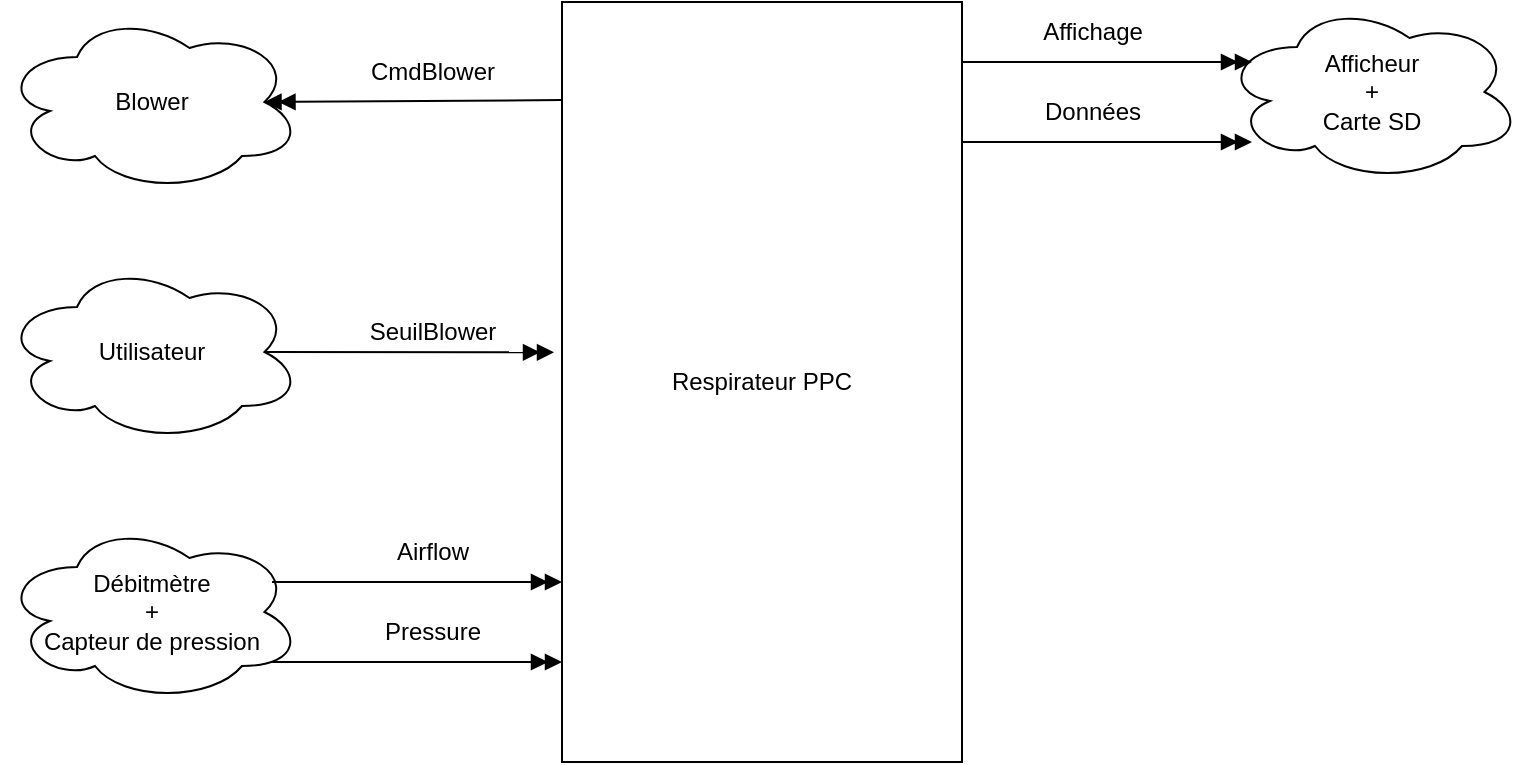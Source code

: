 <mxfile version="21.1.2" type="device" pages="5">
  <diagram name="Diagramme E/S" id="FaaoS_0i5eSmgUsgMIVY">
    <mxGraphModel dx="1418" dy="820" grid="1" gridSize="10" guides="1" tooltips="1" connect="1" arrows="1" fold="1" page="1" pageScale="1" pageWidth="827" pageHeight="1169" math="0" shadow="0">
      <root>
        <mxCell id="0" />
        <mxCell id="1" parent="0" />
        <mxCell id="nN23Rkz-wka3NvtrR0hJ-2" value="Respirateur PPC" style="rounded=0;whiteSpace=wrap;html=1;" parent="1" vertex="1">
          <mxGeometry x="430" y="580" width="200" height="380" as="geometry" />
        </mxCell>
        <mxCell id="nN23Rkz-wka3NvtrR0hJ-3" value="Blower" style="ellipse;shape=cloud;whiteSpace=wrap;html=1;" parent="1" vertex="1">
          <mxGeometry x="150" y="585" width="150" height="90" as="geometry" />
        </mxCell>
        <mxCell id="nN23Rkz-wka3NvtrR0hJ-4" value="Utilisateur" style="ellipse;shape=cloud;whiteSpace=wrap;html=1;" parent="1" vertex="1">
          <mxGeometry x="150" y="710" width="150" height="90" as="geometry" />
        </mxCell>
        <mxCell id="nN23Rkz-wka3NvtrR0hJ-5" value="Débitmètre&lt;br&gt;+&lt;br&gt;Capteur de pression" style="ellipse;shape=cloud;whiteSpace=wrap;html=1;" parent="1" vertex="1">
          <mxGeometry x="150" y="840" width="150" height="90" as="geometry" />
        </mxCell>
        <mxCell id="nN23Rkz-wka3NvtrR0hJ-6" value="Afficheur&lt;br&gt;+&lt;br&gt;Carte SD" style="ellipse;shape=cloud;whiteSpace=wrap;html=1;" parent="1" vertex="1">
          <mxGeometry x="760" y="580" width="150" height="90" as="geometry" />
        </mxCell>
        <mxCell id="nN23Rkz-wka3NvtrR0hJ-7" value="" style="endArrow=doubleBlock;html=1;rounded=0;exitX=0;exitY=0.129;exitDx=0;exitDy=0;exitPerimeter=0;entryX=0.875;entryY=0.5;entryDx=0;entryDy=0;entryPerimeter=0;endFill=1;" parent="1" source="nN23Rkz-wka3NvtrR0hJ-2" target="nN23Rkz-wka3NvtrR0hJ-3" edge="1">
          <mxGeometry width="50" height="50" relative="1" as="geometry">
            <mxPoint x="390" y="550" as="sourcePoint" />
            <mxPoint x="440" y="500" as="targetPoint" />
          </mxGeometry>
        </mxCell>
        <mxCell id="nN23Rkz-wka3NvtrR0hJ-8" value="" style="endArrow=doubleBlock;html=1;rounded=0;exitX=0.875;exitY=0.5;exitDx=0;exitDy=0;exitPerimeter=0;entryX=-0.02;entryY=0.461;entryDx=0;entryDy=0;entryPerimeter=0;startArrow=none;startFill=0;endFill=1;" parent="1" source="nN23Rkz-wka3NvtrR0hJ-4" target="nN23Rkz-wka3NvtrR0hJ-2" edge="1">
          <mxGeometry width="50" height="50" relative="1" as="geometry">
            <mxPoint x="390" y="540" as="sourcePoint" />
            <mxPoint x="440" y="490" as="targetPoint" />
          </mxGeometry>
        </mxCell>
        <mxCell id="nN23Rkz-wka3NvtrR0hJ-9" value="" style="endArrow=doubleBlock;html=1;rounded=0;exitX=0.875;exitY=0.5;exitDx=0;exitDy=0;exitPerimeter=0;entryX=-0.02;entryY=0.461;entryDx=0;entryDy=0;entryPerimeter=0;startArrow=none;startFill=0;endFill=1;" parent="1" edge="1">
          <mxGeometry width="50" height="50" relative="1" as="geometry">
            <mxPoint x="285" y="870" as="sourcePoint" />
            <mxPoint x="430" y="870" as="targetPoint" />
          </mxGeometry>
        </mxCell>
        <mxCell id="nN23Rkz-wka3NvtrR0hJ-10" value="" style="endArrow=doubleBlock;html=1;rounded=0;exitX=0.875;exitY=0.5;exitDx=0;exitDy=0;exitPerimeter=0;entryX=-0.02;entryY=0.461;entryDx=0;entryDy=0;entryPerimeter=0;startArrow=none;startFill=0;endFill=1;" parent="1" edge="1">
          <mxGeometry width="50" height="50" relative="1" as="geometry">
            <mxPoint x="285" y="910" as="sourcePoint" />
            <mxPoint x="430" y="910" as="targetPoint" />
          </mxGeometry>
        </mxCell>
        <mxCell id="pZ01D8k365DpwjfR8FbN-1" value="" style="endArrow=doubleBlock;html=1;rounded=0;exitX=0.875;exitY=0.5;exitDx=0;exitDy=0;exitPerimeter=0;entryX=-0.02;entryY=0.461;entryDx=0;entryDy=0;entryPerimeter=0;startArrow=none;startFill=0;endFill=1;" parent="1" edge="1">
          <mxGeometry width="50" height="50" relative="1" as="geometry">
            <mxPoint x="630" y="610" as="sourcePoint" />
            <mxPoint x="775" y="610" as="targetPoint" />
          </mxGeometry>
        </mxCell>
        <mxCell id="pZ01D8k365DpwjfR8FbN-2" value="" style="endArrow=doubleBlock;html=1;rounded=0;exitX=0.875;exitY=0.5;exitDx=0;exitDy=0;exitPerimeter=0;entryX=-0.02;entryY=0.461;entryDx=0;entryDy=0;entryPerimeter=0;startArrow=none;startFill=0;endFill=1;" parent="1" edge="1">
          <mxGeometry width="50" height="50" relative="1" as="geometry">
            <mxPoint x="630" y="650" as="sourcePoint" />
            <mxPoint x="775" y="650" as="targetPoint" />
          </mxGeometry>
        </mxCell>
        <mxCell id="pZ01D8k365DpwjfR8FbN-3" value="CmdBlower" style="text;html=1;align=center;verticalAlign=middle;resizable=0;points=[];autosize=1;strokeColor=none;fillColor=none;" parent="1" vertex="1">
          <mxGeometry x="320" y="600" width="90" height="30" as="geometry" />
        </mxCell>
        <mxCell id="pZ01D8k365DpwjfR8FbN-4" value="SeuilBlower" style="text;html=1;align=center;verticalAlign=middle;resizable=0;points=[];autosize=1;strokeColor=none;fillColor=none;" parent="1" vertex="1">
          <mxGeometry x="320" y="730" width="90" height="30" as="geometry" />
        </mxCell>
        <mxCell id="pZ01D8k365DpwjfR8FbN-5" value="Airflow" style="text;html=1;align=center;verticalAlign=middle;resizable=0;points=[];autosize=1;strokeColor=none;fillColor=none;" parent="1" vertex="1">
          <mxGeometry x="335" y="840" width="60" height="30" as="geometry" />
        </mxCell>
        <mxCell id="pZ01D8k365DpwjfR8FbN-6" value="Pressure" style="text;html=1;align=center;verticalAlign=middle;resizable=0;points=[];autosize=1;strokeColor=none;fillColor=none;" parent="1" vertex="1">
          <mxGeometry x="330" y="880" width="70" height="30" as="geometry" />
        </mxCell>
        <mxCell id="pZ01D8k365DpwjfR8FbN-7" value="Affichage" style="text;html=1;align=center;verticalAlign=middle;resizable=0;points=[];autosize=1;strokeColor=none;fillColor=none;" parent="1" vertex="1">
          <mxGeometry x="660" y="580" width="70" height="30" as="geometry" />
        </mxCell>
        <mxCell id="pZ01D8k365DpwjfR8FbN-8" value="Données" style="text;html=1;align=center;verticalAlign=middle;resizable=0;points=[];autosize=1;strokeColor=none;fillColor=none;" parent="1" vertex="1">
          <mxGeometry x="660" y="620" width="70" height="30" as="geometry" />
        </mxCell>
      </root>
    </mxGraphModel>
  </diagram>
  <diagram id="_c-4UJS8gRsAIdvQI70L" name="Diagramme d&#39;activité">
    <mxGraphModel dx="810" dy="469" grid="1" gridSize="10" guides="1" tooltips="1" connect="1" arrows="1" fold="1" page="1" pageScale="1" pageWidth="827" pageHeight="1169" math="0" shadow="0">
      <root>
        <mxCell id="0" />
        <mxCell id="1" parent="0" />
        <mxCell id="PihKCJlAFCmHtH1fZqK4-1" value="" style="rounded=0;whiteSpace=wrap;html=1;" parent="1" vertex="1">
          <mxGeometry x="320" y="585" width="200" height="380" as="geometry" />
        </mxCell>
        <mxCell id="PihKCJlAFCmHtH1fZqK4-6" value="" style="endArrow=none;html=1;rounded=0;exitX=0;exitY=0.129;exitDx=0;exitDy=0;exitPerimeter=0;entryX=0.875;entryY=0.5;entryDx=0;entryDy=0;entryPerimeter=0;endFill=0;startArrow=doubleBlock;startFill=1;" parent="1" edge="1">
          <mxGeometry width="50" height="50" relative="1" as="geometry">
            <mxPoint x="668.75" y="689" as="sourcePoint" />
            <mxPoint x="520" y="689.98" as="targetPoint" />
          </mxGeometry>
        </mxCell>
        <mxCell id="PihKCJlAFCmHtH1fZqK4-7" value="" style="endArrow=doubleBlock;html=1;rounded=0;exitX=0.875;exitY=0.5;exitDx=0;exitDy=0;exitPerimeter=0;entryX=-0.02;entryY=0.461;entryDx=0;entryDy=0;entryPerimeter=0;startArrow=none;startFill=0;endFill=1;" parent="1" edge="1">
          <mxGeometry width="50" height="50" relative="1" as="geometry">
            <mxPoint x="175.25" y="890" as="sourcePoint" />
            <mxPoint x="320" y="890.18" as="targetPoint" />
          </mxGeometry>
        </mxCell>
        <mxCell id="PihKCJlAFCmHtH1fZqK4-8" value="" style="endArrow=doubleBlock;html=1;rounded=0;exitX=0.875;exitY=0.5;exitDx=0;exitDy=0;exitPerimeter=0;entryX=-0.02;entryY=0.461;entryDx=0;entryDy=0;entryPerimeter=0;startArrow=none;startFill=0;endFill=1;" parent="1" edge="1">
          <mxGeometry width="50" height="50" relative="1" as="geometry">
            <mxPoint x="175" y="690" as="sourcePoint" />
            <mxPoint x="320" y="690" as="targetPoint" />
          </mxGeometry>
        </mxCell>
        <mxCell id="PihKCJlAFCmHtH1fZqK4-9" value="" style="endArrow=doubleBlock;html=1;rounded=0;exitX=0.875;exitY=0.5;exitDx=0;exitDy=0;exitPerimeter=0;entryX=-0.02;entryY=0.461;entryDx=0;entryDy=0;entryPerimeter=0;startArrow=none;startFill=0;endFill=1;" parent="1" edge="1">
          <mxGeometry width="50" height="50" relative="1" as="geometry">
            <mxPoint x="175" y="650" as="sourcePoint" />
            <mxPoint x="320" y="650" as="targetPoint" />
          </mxGeometry>
        </mxCell>
        <mxCell id="PihKCJlAFCmHtH1fZqK4-10" value="" style="endArrow=doubleBlock;html=1;rounded=0;exitX=0.875;exitY=0.5;exitDx=0;exitDy=0;exitPerimeter=0;entryX=-0.02;entryY=0.461;entryDx=0;entryDy=0;entryPerimeter=0;startArrow=none;startFill=0;endFill=1;" parent="1" edge="1">
          <mxGeometry width="50" height="50" relative="1" as="geometry">
            <mxPoint x="520" y="870" as="sourcePoint" />
            <mxPoint x="665" y="870" as="targetPoint" />
          </mxGeometry>
        </mxCell>
        <mxCell id="PihKCJlAFCmHtH1fZqK4-11" value="" style="endArrow=doubleBlock;html=1;rounded=0;exitX=0.875;exitY=0.5;exitDx=0;exitDy=0;exitPerimeter=0;entryX=-0.02;entryY=0.461;entryDx=0;entryDy=0;entryPerimeter=0;startArrow=none;startFill=0;endFill=1;" parent="1" edge="1">
          <mxGeometry width="50" height="50" relative="1" as="geometry">
            <mxPoint x="520" y="910" as="sourcePoint" />
            <mxPoint x="665" y="910" as="targetPoint" />
          </mxGeometry>
        </mxCell>
        <mxCell id="PihKCJlAFCmHtH1fZqK4-12" value="CmdBlower" style="text;html=1;align=center;verticalAlign=middle;resizable=0;points=[];autosize=1;strokeColor=none;fillColor=none;" parent="1" vertex="1">
          <mxGeometry x="558.75" y="659.98" width="90" height="30" as="geometry" />
        </mxCell>
        <mxCell id="PihKCJlAFCmHtH1fZqK4-13" value="SeuilBlower" style="text;html=1;align=center;verticalAlign=middle;resizable=0;points=[];autosize=1;strokeColor=none;fillColor=none;" parent="1" vertex="1">
          <mxGeometry x="210" y="860" width="90" height="30" as="geometry" />
        </mxCell>
        <mxCell id="PihKCJlAFCmHtH1fZqK4-14" value="Airflow" style="text;html=1;align=center;verticalAlign=middle;resizable=0;points=[];autosize=1;strokeColor=none;fillColor=none;" parent="1" vertex="1">
          <mxGeometry x="225" y="660" width="60" height="30" as="geometry" />
        </mxCell>
        <mxCell id="PihKCJlAFCmHtH1fZqK4-15" value="Pressure" style="text;html=1;align=center;verticalAlign=middle;resizable=0;points=[];autosize=1;strokeColor=none;fillColor=none;" parent="1" vertex="1">
          <mxGeometry x="220" y="620" width="70" height="30" as="geometry" />
        </mxCell>
        <mxCell id="PihKCJlAFCmHtH1fZqK4-16" value="Affichage" style="text;html=1;align=center;verticalAlign=middle;resizable=0;points=[];autosize=1;strokeColor=none;fillColor=none;" parent="1" vertex="1">
          <mxGeometry x="550" y="840" width="70" height="30" as="geometry" />
        </mxCell>
        <mxCell id="PihKCJlAFCmHtH1fZqK4-17" value="Données" style="text;html=1;align=center;verticalAlign=middle;resizable=0;points=[];autosize=1;strokeColor=none;fillColor=none;" parent="1" vertex="1">
          <mxGeometry x="550" y="880" width="70" height="30" as="geometry" />
        </mxCell>
        <mxCell id="PihKCJlAFCmHtH1fZqK4-18" value="Commande de l&#39;air" style="rounded=1;whiteSpace=wrap;html=1;" parent="1" vertex="1">
          <mxGeometry x="360" y="610" width="120" height="160" as="geometry" />
        </mxCell>
        <mxCell id="PihKCJlAFCmHtH1fZqK4-19" value="IHM" style="rounded=1;whiteSpace=wrap;html=1;" parent="1" vertex="1">
          <mxGeometry x="360" y="850" width="120" height="80" as="geometry" />
        </mxCell>
        <mxCell id="PihKCJlAFCmHtH1fZqK4-20" value="" style="endArrow=doubleBlock;html=1;rounded=0;exitX=0.006;exitY=0.171;exitDx=0;exitDy=0;exitPerimeter=0;entryX=0;entryY=0.25;entryDx=0;entryDy=0;startArrow=none;startFill=0;endFill=1;" parent="1" source="PihKCJlAFCmHtH1fZqK4-1" target="PihKCJlAFCmHtH1fZqK4-18" edge="1">
          <mxGeometry width="50" height="50" relative="1" as="geometry">
            <mxPoint x="185" y="660" as="sourcePoint" />
            <mxPoint x="330" y="660" as="targetPoint" />
          </mxGeometry>
        </mxCell>
        <mxCell id="PihKCJlAFCmHtH1fZqK4-21" value="" style="endArrow=doubleBlock;html=1;rounded=0;exitX=0.006;exitY=0.171;exitDx=0;exitDy=0;exitPerimeter=0;entryX=0;entryY=0.25;entryDx=0;entryDy=0;startArrow=none;startFill=0;endFill=1;" parent="1" edge="1">
          <mxGeometry width="50" height="50" relative="1" as="geometry">
            <mxPoint x="320" y="690" as="sourcePoint" />
            <mxPoint x="359" y="690" as="targetPoint" />
          </mxGeometry>
        </mxCell>
        <mxCell id="PihKCJlAFCmHtH1fZqK4-22" value="" style="endArrow=doubleBlock;html=1;rounded=0;exitX=0.004;exitY=0.803;exitDx=0;exitDy=0;exitPerimeter=0;entryX=0;entryY=0.5;entryDx=0;entryDy=0;startArrow=none;startFill=0;endFill=1;" parent="1" source="PihKCJlAFCmHtH1fZqK4-1" target="PihKCJlAFCmHtH1fZqK4-19" edge="1">
          <mxGeometry width="50" height="50" relative="1" as="geometry">
            <mxPoint x="321" y="730" as="sourcePoint" />
            <mxPoint x="360" y="730" as="targetPoint" />
          </mxGeometry>
        </mxCell>
        <mxCell id="PihKCJlAFCmHtH1fZqK4-24" value="" style="endArrow=doubleBlock;html=1;rounded=0;exitX=0.006;exitY=0.171;exitDx=0;exitDy=0;exitPerimeter=0;entryX=0;entryY=0.25;entryDx=0;entryDy=0;startArrow=none;startFill=0;endFill=1;" parent="1" edge="1">
          <mxGeometry width="50" height="50" relative="1" as="geometry">
            <mxPoint x="480" y="690" as="sourcePoint" />
            <mxPoint x="519" y="690" as="targetPoint" />
          </mxGeometry>
        </mxCell>
        <mxCell id="PihKCJlAFCmHtH1fZqK4-25" value="" style="endArrow=doubleBlock;html=1;rounded=0;exitX=0.006;exitY=0.171;exitDx=0;exitDy=0;exitPerimeter=0;entryX=0;entryY=0.25;entryDx=0;entryDy=0;startArrow=none;startFill=0;endFill=1;" parent="1" edge="1">
          <mxGeometry width="50" height="50" relative="1" as="geometry">
            <mxPoint x="480" y="870" as="sourcePoint" />
            <mxPoint x="519" y="870" as="targetPoint" />
          </mxGeometry>
        </mxCell>
        <mxCell id="PihKCJlAFCmHtH1fZqK4-26" value="" style="endArrow=doubleBlock;html=1;rounded=0;exitX=0.006;exitY=0.171;exitDx=0;exitDy=0;exitPerimeter=0;entryX=0;entryY=0.25;entryDx=0;entryDy=0;startArrow=none;startFill=0;endFill=1;" parent="1" edge="1">
          <mxGeometry width="50" height="50" relative="1" as="geometry">
            <mxPoint x="480" y="910" as="sourcePoint" />
            <mxPoint x="519" y="910" as="targetPoint" />
          </mxGeometry>
        </mxCell>
        <mxCell id="PihKCJlAFCmHtH1fZqK4-27" value="" style="endArrow=doubleBlock;html=1;rounded=0;exitX=0.25;exitY=1;exitDx=0;exitDy=0;entryX=0.25;entryY=0;entryDx=0;entryDy=0;startArrow=none;startFill=0;endFill=1;" parent="1" source="PihKCJlAFCmHtH1fZqK4-18" target="PihKCJlAFCmHtH1fZqK4-19" edge="1">
          <mxGeometry width="50" height="50" relative="1" as="geometry">
            <mxPoint x="390" y="810" as="sourcePoint" />
            <mxPoint x="429" y="810" as="targetPoint" />
          </mxGeometry>
        </mxCell>
        <mxCell id="PihKCJlAFCmHtH1fZqK4-28" value="" style="endArrow=doubleBlock;html=1;rounded=0;exitX=0.75;exitY=1;exitDx=0;exitDy=0;entryX=0.75;entryY=0;entryDx=0;entryDy=0;startArrow=none;startFill=0;endFill=1;" parent="1" edge="1">
          <mxGeometry width="50" height="50" relative="1" as="geometry">
            <mxPoint x="414" y="770" as="sourcePoint" />
            <mxPoint x="414" y="850" as="targetPoint" />
          </mxGeometry>
        </mxCell>
        <mxCell id="PihKCJlAFCmHtH1fZqK4-29" value="Débit" style="text;html=1;align=center;verticalAlign=middle;resizable=0;points=[];autosize=1;strokeColor=none;fillColor=none;rotation=-90;" parent="1" vertex="1">
          <mxGeometry x="350" y="790" width="50" height="30" as="geometry" />
        </mxCell>
        <mxCell id="PihKCJlAFCmHtH1fZqK4-30" value="Pression" style="text;html=1;align=center;verticalAlign=middle;resizable=0;points=[];autosize=1;strokeColor=none;fillColor=none;rotation=90;" parent="1" vertex="1">
          <mxGeometry x="390" y="790" width="70" height="30" as="geometry" />
        </mxCell>
        <mxCell id="BPYP8uorgodWQK7hmUL6-1" value="" style="endArrow=none;html=1;rounded=0;exitX=0.25;exitY=1;exitDx=0;exitDy=0;entryX=0.25;entryY=0;entryDx=0;entryDy=0;startArrow=doubleBlock;startFill=1;endFill=0;" edge="1" parent="1">
          <mxGeometry width="50" height="50" relative="1" as="geometry">
            <mxPoint x="450" y="770" as="sourcePoint" />
            <mxPoint x="450" y="850" as="targetPoint" />
          </mxGeometry>
        </mxCell>
        <mxCell id="BPYP8uorgodWQK7hmUL6-2" value="Seuil" style="text;html=1;align=center;verticalAlign=middle;resizable=0;points=[];autosize=1;strokeColor=none;fillColor=none;rotation=90;" vertex="1" parent="1">
          <mxGeometry x="440" y="790" width="50" height="30" as="geometry" />
        </mxCell>
      </root>
    </mxGraphModel>
  </diagram>
  <diagram id="EhbAeEotZIYceBWTumSg" name="Première décomposition">
    <mxGraphModel dx="1182" dy="683" grid="1" gridSize="10" guides="1" tooltips="1" connect="1" arrows="1" fold="1" page="1" pageScale="1" pageWidth="827" pageHeight="1169" math="0" shadow="0">
      <root>
        <mxCell id="0" />
        <mxCell id="1" parent="0" />
        <mxCell id="Zr0C-17t6LzpXbw09GF8-1" value="" style="rounded=0;whiteSpace=wrap;html=1;" parent="1" vertex="1">
          <mxGeometry x="320" y="585" width="290" height="380" as="geometry" />
        </mxCell>
        <mxCell id="Zr0C-17t6LzpXbw09GF8-2" value="" style="endArrow=none;html=1;rounded=0;exitX=0;exitY=0.129;exitDx=0;exitDy=0;exitPerimeter=0;entryX=0.875;entryY=0.5;entryDx=0;entryDy=0;entryPerimeter=0;endFill=0;startArrow=classic;startFill=1;" parent="1" edge="1">
          <mxGeometry width="50" height="50" relative="1" as="geometry">
            <mxPoint x="758.75" y="689" as="sourcePoint" />
            <mxPoint x="610" y="689.98" as="targetPoint" />
          </mxGeometry>
        </mxCell>
        <mxCell id="Zr0C-17t6LzpXbw09GF8-3" value="" style="endArrow=classic;html=1;rounded=0;exitX=0.875;exitY=0.5;exitDx=0;exitDy=0;exitPerimeter=0;entryX=-0.02;entryY=0.461;entryDx=0;entryDy=0;entryPerimeter=0;startArrow=none;startFill=0;endFill=1;" parent="1" edge="1">
          <mxGeometry width="50" height="50" relative="1" as="geometry">
            <mxPoint x="175.25" y="890" as="sourcePoint" />
            <mxPoint x="320" y="890.18" as="targetPoint" />
          </mxGeometry>
        </mxCell>
        <mxCell id="Zr0C-17t6LzpXbw09GF8-4" value="" style="endArrow=classic;html=1;rounded=0;exitX=0.875;exitY=0.5;exitDx=0;exitDy=0;exitPerimeter=0;entryX=-0.02;entryY=0.461;entryDx=0;entryDy=0;entryPerimeter=0;startArrow=none;startFill=0;endFill=1;" parent="1" edge="1">
          <mxGeometry width="50" height="50" relative="1" as="geometry">
            <mxPoint x="176" y="690" as="sourcePoint" />
            <mxPoint x="321" y="690" as="targetPoint" />
          </mxGeometry>
        </mxCell>
        <mxCell id="Zr0C-17t6LzpXbw09GF8-5" value="" style="endArrow=classic;html=1;rounded=0;exitX=0.875;exitY=0.5;exitDx=0;exitDy=0;exitPerimeter=0;entryX=-0.02;entryY=0.461;entryDx=0;entryDy=0;entryPerimeter=0;startArrow=none;startFill=0;endFill=1;" parent="1" edge="1">
          <mxGeometry width="50" height="50" relative="1" as="geometry">
            <mxPoint x="175" y="620" as="sourcePoint" />
            <mxPoint x="320" y="620" as="targetPoint" />
          </mxGeometry>
        </mxCell>
        <mxCell id="Zr0C-17t6LzpXbw09GF8-6" value="" style="endArrow=classic;html=1;rounded=0;exitX=0.875;exitY=0.5;exitDx=0;exitDy=0;exitPerimeter=0;entryX=-0.02;entryY=0.461;entryDx=0;entryDy=0;entryPerimeter=0;startArrow=none;startFill=0;endFill=1;" parent="1" edge="1">
          <mxGeometry width="50" height="50" relative="1" as="geometry">
            <mxPoint x="610" y="860" as="sourcePoint" />
            <mxPoint x="755" y="860" as="targetPoint" />
          </mxGeometry>
        </mxCell>
        <mxCell id="Zr0C-17t6LzpXbw09GF8-7" value="" style="endArrow=classic;html=1;rounded=0;exitX=0.875;exitY=0.5;exitDx=0;exitDy=0;exitPerimeter=0;entryX=-0.02;entryY=0.461;entryDx=0;entryDy=0;entryPerimeter=0;startArrow=none;startFill=0;endFill=1;" parent="1" edge="1">
          <mxGeometry width="50" height="50" relative="1" as="geometry">
            <mxPoint x="610" y="930" as="sourcePoint" />
            <mxPoint x="755" y="930" as="targetPoint" />
          </mxGeometry>
        </mxCell>
        <mxCell id="Zr0C-17t6LzpXbw09GF8-8" value="CmdBlower" style="text;html=1;align=center;verticalAlign=middle;resizable=0;points=[];autosize=1;strokeColor=none;fillColor=none;" parent="1" vertex="1">
          <mxGeometry x="635" y="640" width="90" height="30" as="geometry" />
        </mxCell>
        <mxCell id="Zr0C-17t6LzpXbw09GF8-9" value="SeuilBlower" style="text;html=1;align=center;verticalAlign=middle;resizable=0;points=[];autosize=1;strokeColor=none;fillColor=none;" parent="1" vertex="1">
          <mxGeometry x="205" y="840" width="90" height="30" as="geometry" />
        </mxCell>
        <mxCell id="Zr0C-17t6LzpXbw09GF8-10" value="Airflow" style="text;html=1;align=center;verticalAlign=middle;resizable=0;points=[];autosize=1;strokeColor=none;fillColor=none;" parent="1" vertex="1">
          <mxGeometry x="220" y="640" width="60" height="30" as="geometry" />
        </mxCell>
        <mxCell id="Zr0C-17t6LzpXbw09GF8-11" value="Pressure" style="text;html=1;align=center;verticalAlign=middle;resizable=0;points=[];autosize=1;strokeColor=none;fillColor=none;" parent="1" vertex="1">
          <mxGeometry x="215" y="570" width="70" height="30" as="geometry" />
        </mxCell>
        <mxCell id="Zr0C-17t6LzpXbw09GF8-12" value="Affichage" style="text;html=1;align=center;verticalAlign=middle;resizable=0;points=[];autosize=1;strokeColor=none;fillColor=none;" parent="1" vertex="1">
          <mxGeometry x="645" y="810" width="70" height="30" as="geometry" />
        </mxCell>
        <mxCell id="Zr0C-17t6LzpXbw09GF8-13" value="Données" style="text;html=1;align=center;verticalAlign=middle;resizable=0;points=[];autosize=1;strokeColor=none;fillColor=none;" parent="1" vertex="1">
          <mxGeometry x="645" y="880" width="70" height="30" as="geometry" />
        </mxCell>
        <mxCell id="Zr0C-17t6LzpXbw09GF8-14" value="Commande de l&#39;air" style="rounded=1;whiteSpace=wrap;html=1;" parent="1" vertex="1">
          <mxGeometry x="360" y="610" width="210" height="160" as="geometry" />
        </mxCell>
        <mxCell id="Zr0C-17t6LzpXbw09GF8-15" value="IHM" style="rounded=1;whiteSpace=wrap;html=1;" parent="1" vertex="1">
          <mxGeometry x="360" y="850" width="210" height="90" as="geometry" />
        </mxCell>
        <mxCell id="Zr0C-17t6LzpXbw09GF8-16" value="" style="endArrow=classic;html=1;rounded=0;exitX=0.006;exitY=0.171;exitDx=0;exitDy=0;exitPerimeter=0;entryX=0;entryY=0.25;entryDx=0;entryDy=0;startArrow=none;startFill=0;endFill=1;" parent="1" edge="1">
          <mxGeometry width="50" height="50" relative="1" as="geometry">
            <mxPoint x="321.2" y="619.98" as="sourcePoint" />
            <mxPoint x="360" y="620" as="targetPoint" />
          </mxGeometry>
        </mxCell>
        <mxCell id="Zr0C-17t6LzpXbw09GF8-17" value="" style="endArrow=classic;html=1;rounded=0;exitX=0.006;exitY=0.171;exitDx=0;exitDy=0;exitPerimeter=0;entryX=0;entryY=0.25;entryDx=0;entryDy=0;startArrow=none;startFill=0;endFill=1;" parent="1" edge="1">
          <mxGeometry width="50" height="50" relative="1" as="geometry">
            <mxPoint x="321" y="690" as="sourcePoint" />
            <mxPoint x="360" y="690" as="targetPoint" />
          </mxGeometry>
        </mxCell>
        <mxCell id="Zr0C-17t6LzpXbw09GF8-18" value="" style="endArrow=classic;html=1;rounded=0;exitX=0.007;exitY=0.396;exitDx=0;exitDy=0;exitPerimeter=0;entryX=0;entryY=0.785;entryDx=0;entryDy=0;startArrow=none;startFill=0;endFill=1;entryPerimeter=0;" parent="1" edge="1">
          <mxGeometry width="50" height="50" relative="1" as="geometry">
            <mxPoint x="321.4" y="890.48" as="sourcePoint" />
            <mxPoint x="360" y="890.6" as="targetPoint" />
          </mxGeometry>
        </mxCell>
        <mxCell id="Zr0C-17t6LzpXbw09GF8-19" value="" style="endArrow=classic;html=1;rounded=0;exitX=0.006;exitY=0.171;exitDx=0;exitDy=0;exitPerimeter=0;entryX=0;entryY=0.25;entryDx=0;entryDy=0;startArrow=none;startFill=0;endFill=1;" parent="1" edge="1">
          <mxGeometry width="50" height="50" relative="1" as="geometry">
            <mxPoint x="570" y="690" as="sourcePoint" />
            <mxPoint x="609" y="690" as="targetPoint" />
          </mxGeometry>
        </mxCell>
        <mxCell id="Zr0C-17t6LzpXbw09GF8-20" value="" style="endArrow=classic;html=1;rounded=0;exitX=0.006;exitY=0.171;exitDx=0;exitDy=0;exitPerimeter=0;entryX=0;entryY=0.25;entryDx=0;entryDy=0;startArrow=none;startFill=0;endFill=1;" parent="1" edge="1">
          <mxGeometry width="50" height="50" relative="1" as="geometry">
            <mxPoint x="570" y="860" as="sourcePoint" />
            <mxPoint x="609" y="860" as="targetPoint" />
          </mxGeometry>
        </mxCell>
        <mxCell id="Zr0C-17t6LzpXbw09GF8-21" value="" style="endArrow=classic;html=1;rounded=0;exitX=0.006;exitY=0.171;exitDx=0;exitDy=0;exitPerimeter=0;entryX=0;entryY=0.25;entryDx=0;entryDy=0;startArrow=none;startFill=0;endFill=1;" parent="1" edge="1">
          <mxGeometry width="50" height="50" relative="1" as="geometry">
            <mxPoint x="570" y="930" as="sourcePoint" />
            <mxPoint x="609" y="930" as="targetPoint" />
          </mxGeometry>
        </mxCell>
        <mxCell id="Zr0C-17t6LzpXbw09GF8-22" value="" style="endArrow=classic;html=1;rounded=0;exitX=0.141;exitY=1;exitDx=0;exitDy=0;entryX=0.144;entryY=-0.004;entryDx=0;entryDy=0;startArrow=none;startFill=0;endFill=1;exitPerimeter=0;entryPerimeter=0;" parent="1" source="Zr0C-17t6LzpXbw09GF8-14" target="Zr0C-17t6LzpXbw09GF8-15" edge="1">
          <mxGeometry width="50" height="50" relative="1" as="geometry">
            <mxPoint x="390" y="810" as="sourcePoint" />
            <mxPoint x="429" y="810" as="targetPoint" />
          </mxGeometry>
        </mxCell>
        <mxCell id="Zr0C-17t6LzpXbw09GF8-23" value="" style="endArrow=classic;html=1;rounded=0;entryX=0.43;entryY=0.015;entryDx=0;entryDy=0;startArrow=none;startFill=0;endFill=1;entryPerimeter=0;" parent="1" target="Zr0C-17t6LzpXbw09GF8-15" edge="1">
          <mxGeometry width="50" height="50" relative="1" as="geometry">
            <mxPoint x="450" y="770" as="sourcePoint" />
            <mxPoint x="440" y="860" as="targetPoint" />
          </mxGeometry>
        </mxCell>
        <mxCell id="Zr0C-17t6LzpXbw09GF8-24" value="Débit" style="text;html=1;align=center;verticalAlign=middle;resizable=0;points=[];autosize=1;strokeColor=none;fillColor=none;rotation=-90;" parent="1" vertex="1">
          <mxGeometry x="330" y="785" width="50" height="30" as="geometry" />
        </mxCell>
        <mxCell id="Zr0C-17t6LzpXbw09GF8-25" value="Pression" style="text;html=1;align=center;verticalAlign=middle;resizable=0;points=[];autosize=1;strokeColor=none;fillColor=none;rotation=90;" parent="1" vertex="1">
          <mxGeometry x="450" y="790" width="70" height="30" as="geometry" />
        </mxCell>
        <mxCell id="cT3CMjK7nl7czI4NIodN-4" value="" style="group" vertex="1" connectable="0" parent="1">
          <mxGeometry x="240" y="600" width="20" height="40" as="geometry" />
        </mxCell>
        <mxCell id="cT3CMjK7nl7czI4NIodN-1" value="" style="endArrow=none;html=1;rounded=0;" edge="1" parent="cT3CMjK7nl7czI4NIodN-4">
          <mxGeometry width="50" height="50" relative="1" as="geometry">
            <mxPoint x="10" y="40" as="sourcePoint" />
            <mxPoint x="10" as="targetPoint" />
          </mxGeometry>
        </mxCell>
        <mxCell id="cT3CMjK7nl7czI4NIodN-2" value="" style="endArrow=none;html=1;rounded=0;" edge="1" parent="cT3CMjK7nl7czI4NIodN-4">
          <mxGeometry width="50" height="50" relative="1" as="geometry">
            <mxPoint as="sourcePoint" />
            <mxPoint x="20" as="targetPoint" />
          </mxGeometry>
        </mxCell>
        <mxCell id="cT3CMjK7nl7czI4NIodN-3" value="" style="endArrow=none;html=1;rounded=0;" edge="1" parent="cT3CMjK7nl7czI4NIodN-4">
          <mxGeometry width="50" height="50" relative="1" as="geometry">
            <mxPoint y="40" as="sourcePoint" />
            <mxPoint x="20" y="40" as="targetPoint" />
          </mxGeometry>
        </mxCell>
        <mxCell id="cT3CMjK7nl7czI4NIodN-5" value="" style="group" vertex="1" connectable="0" parent="1">
          <mxGeometry x="241" y="670" width="20" height="40" as="geometry" />
        </mxCell>
        <mxCell id="cT3CMjK7nl7czI4NIodN-6" value="" style="endArrow=none;html=1;rounded=0;" edge="1" parent="cT3CMjK7nl7czI4NIodN-5">
          <mxGeometry width="50" height="50" relative="1" as="geometry">
            <mxPoint x="10" y="40" as="sourcePoint" />
            <mxPoint x="10" as="targetPoint" />
          </mxGeometry>
        </mxCell>
        <mxCell id="cT3CMjK7nl7czI4NIodN-7" value="" style="endArrow=none;html=1;rounded=0;" edge="1" parent="cT3CMjK7nl7czI4NIodN-5">
          <mxGeometry width="50" height="50" relative="1" as="geometry">
            <mxPoint as="sourcePoint" />
            <mxPoint x="20" as="targetPoint" />
          </mxGeometry>
        </mxCell>
        <mxCell id="cT3CMjK7nl7czI4NIodN-8" value="" style="endArrow=none;html=1;rounded=0;" edge="1" parent="cT3CMjK7nl7czI4NIodN-5">
          <mxGeometry width="50" height="50" relative="1" as="geometry">
            <mxPoint y="40" as="sourcePoint" />
            <mxPoint x="20" y="40" as="targetPoint" />
          </mxGeometry>
        </mxCell>
        <mxCell id="cT3CMjK7nl7czI4NIodN-9" value="" style="group" vertex="1" connectable="0" parent="1">
          <mxGeometry x="240" y="870" width="20" height="40" as="geometry" />
        </mxCell>
        <mxCell id="cT3CMjK7nl7czI4NIodN-10" value="" style="endArrow=none;html=1;rounded=0;" edge="1" parent="cT3CMjK7nl7czI4NIodN-9">
          <mxGeometry width="50" height="50" relative="1" as="geometry">
            <mxPoint x="10" y="40" as="sourcePoint" />
            <mxPoint x="10" as="targetPoint" />
          </mxGeometry>
        </mxCell>
        <mxCell id="cT3CMjK7nl7czI4NIodN-11" value="" style="endArrow=none;html=1;rounded=0;" edge="1" parent="cT3CMjK7nl7czI4NIodN-9">
          <mxGeometry width="50" height="50" relative="1" as="geometry">
            <mxPoint as="sourcePoint" />
            <mxPoint x="20" as="targetPoint" />
          </mxGeometry>
        </mxCell>
        <mxCell id="cT3CMjK7nl7czI4NIodN-12" value="" style="endArrow=none;html=1;rounded=0;" edge="1" parent="cT3CMjK7nl7czI4NIodN-9">
          <mxGeometry width="50" height="50" relative="1" as="geometry">
            <mxPoint y="40" as="sourcePoint" />
            <mxPoint x="20" y="40" as="targetPoint" />
          </mxGeometry>
        </mxCell>
        <mxCell id="cT3CMjK7nl7czI4NIodN-13" value="" style="endArrow=classic;html=1;rounded=0;" edge="1" parent="1">
          <mxGeometry width="50" height="50" relative="1" as="geometry">
            <mxPoint x="180" y="890" as="sourcePoint" />
            <mxPoint x="250" y="890" as="targetPoint" />
          </mxGeometry>
        </mxCell>
        <mxCell id="cT3CMjK7nl7czI4NIodN-15" value="" style="endArrow=classic;html=1;rounded=0;" edge="1" parent="1">
          <mxGeometry width="50" height="50" relative="1" as="geometry">
            <mxPoint x="180" y="689.71" as="sourcePoint" />
            <mxPoint x="250" y="689.71" as="targetPoint" />
          </mxGeometry>
        </mxCell>
        <mxCell id="cT3CMjK7nl7czI4NIodN-16" value="" style="endArrow=classic;html=1;rounded=0;" edge="1" parent="1">
          <mxGeometry width="50" height="50" relative="1" as="geometry">
            <mxPoint x="180" y="619.71" as="sourcePoint" />
            <mxPoint x="250" y="619.71" as="targetPoint" />
          </mxGeometry>
        </mxCell>
        <mxCell id="cT3CMjK7nl7czI4NIodN-17" value="" style="group" vertex="1" connectable="0" parent="1">
          <mxGeometry x="670" y="670" width="20" height="40" as="geometry" />
        </mxCell>
        <mxCell id="cT3CMjK7nl7czI4NIodN-18" value="" style="endArrow=none;html=1;rounded=0;" edge="1" parent="cT3CMjK7nl7czI4NIodN-17">
          <mxGeometry width="50" height="50" relative="1" as="geometry">
            <mxPoint x="10" y="40" as="sourcePoint" />
            <mxPoint x="10" as="targetPoint" />
          </mxGeometry>
        </mxCell>
        <mxCell id="cT3CMjK7nl7czI4NIodN-19" value="" style="endArrow=none;html=1;rounded=0;" edge="1" parent="cT3CMjK7nl7czI4NIodN-17">
          <mxGeometry width="50" height="50" relative="1" as="geometry">
            <mxPoint as="sourcePoint" />
            <mxPoint x="20" as="targetPoint" />
          </mxGeometry>
        </mxCell>
        <mxCell id="cT3CMjK7nl7czI4NIodN-20" value="" style="endArrow=none;html=1;rounded=0;" edge="1" parent="cT3CMjK7nl7czI4NIodN-17">
          <mxGeometry width="50" height="50" relative="1" as="geometry">
            <mxPoint y="40" as="sourcePoint" />
            <mxPoint x="20" y="40" as="targetPoint" />
          </mxGeometry>
        </mxCell>
        <mxCell id="cT3CMjK7nl7czI4NIodN-25" value="" style="endArrow=classic;html=1;rounded=0;" edge="1" parent="1">
          <mxGeometry width="50" height="50" relative="1" as="geometry">
            <mxPoint x="610" y="689.71" as="sourcePoint" />
            <mxPoint x="680" y="689.71" as="targetPoint" />
          </mxGeometry>
        </mxCell>
        <mxCell id="cT3CMjK7nl7czI4NIodN-26" value="" style="group" vertex="1" connectable="0" parent="1">
          <mxGeometry x="670" y="840" width="20" height="40" as="geometry" />
        </mxCell>
        <mxCell id="cT3CMjK7nl7czI4NIodN-27" value="" style="endArrow=none;html=1;rounded=0;" edge="1" parent="cT3CMjK7nl7czI4NIodN-26">
          <mxGeometry width="50" height="50" relative="1" as="geometry">
            <mxPoint x="10" y="40" as="sourcePoint" />
            <mxPoint x="10" as="targetPoint" />
          </mxGeometry>
        </mxCell>
        <mxCell id="cT3CMjK7nl7czI4NIodN-28" value="" style="endArrow=none;html=1;rounded=0;" edge="1" parent="cT3CMjK7nl7czI4NIodN-26">
          <mxGeometry width="50" height="50" relative="1" as="geometry">
            <mxPoint as="sourcePoint" />
            <mxPoint x="20" as="targetPoint" />
          </mxGeometry>
        </mxCell>
        <mxCell id="cT3CMjK7nl7czI4NIodN-29" value="" style="endArrow=none;html=1;rounded=0;" edge="1" parent="cT3CMjK7nl7czI4NIodN-26">
          <mxGeometry width="50" height="50" relative="1" as="geometry">
            <mxPoint y="40" as="sourcePoint" />
            <mxPoint x="20" y="40" as="targetPoint" />
          </mxGeometry>
        </mxCell>
        <mxCell id="cT3CMjK7nl7czI4NIodN-30" value="" style="endArrow=classic;html=1;rounded=0;" edge="1" parent="1">
          <mxGeometry width="50" height="50" relative="1" as="geometry">
            <mxPoint x="610" y="859.71" as="sourcePoint" />
            <mxPoint x="680" y="859.71" as="targetPoint" />
          </mxGeometry>
        </mxCell>
        <mxCell id="cT3CMjK7nl7czI4NIodN-31" value="" style="group" vertex="1" connectable="0" parent="1">
          <mxGeometry x="670" y="910" width="20" height="40" as="geometry" />
        </mxCell>
        <mxCell id="cT3CMjK7nl7czI4NIodN-32" value="" style="endArrow=none;html=1;rounded=0;" edge="1" parent="cT3CMjK7nl7czI4NIodN-31">
          <mxGeometry width="50" height="50" relative="1" as="geometry">
            <mxPoint x="10" y="40" as="sourcePoint" />
            <mxPoint x="10" as="targetPoint" />
          </mxGeometry>
        </mxCell>
        <mxCell id="cT3CMjK7nl7czI4NIodN-33" value="" style="endArrow=none;html=1;rounded=0;" edge="1" parent="cT3CMjK7nl7czI4NIodN-31">
          <mxGeometry width="50" height="50" relative="1" as="geometry">
            <mxPoint as="sourcePoint" />
            <mxPoint x="20" as="targetPoint" />
          </mxGeometry>
        </mxCell>
        <mxCell id="cT3CMjK7nl7czI4NIodN-34" value="" style="endArrow=none;html=1;rounded=0;" edge="1" parent="cT3CMjK7nl7czI4NIodN-31">
          <mxGeometry width="50" height="50" relative="1" as="geometry">
            <mxPoint y="40" as="sourcePoint" />
            <mxPoint x="20" y="40" as="targetPoint" />
          </mxGeometry>
        </mxCell>
        <mxCell id="cT3CMjK7nl7czI4NIodN-35" value="" style="endArrow=classic;html=1;rounded=0;" edge="1" parent="1">
          <mxGeometry width="50" height="50" relative="1" as="geometry">
            <mxPoint x="610" y="929.71" as="sourcePoint" />
            <mxPoint x="680" y="929.71" as="targetPoint" />
          </mxGeometry>
        </mxCell>
        <mxCell id="cT3CMjK7nl7czI4NIodN-36" value="" style="group;rotation=90;" vertex="1" connectable="0" parent="1">
          <mxGeometry x="380" y="780" width="20" height="40" as="geometry" />
        </mxCell>
        <mxCell id="cT3CMjK7nl7czI4NIodN-37" value="" style="endArrow=none;html=1;rounded=0;" edge="1" parent="cT3CMjK7nl7czI4NIodN-36">
          <mxGeometry width="50" height="50" relative="1" as="geometry">
            <mxPoint x="-10" y="20" as="sourcePoint" />
            <mxPoint x="30" y="20" as="targetPoint" />
          </mxGeometry>
        </mxCell>
        <mxCell id="cT3CMjK7nl7czI4NIodN-38" value="" style="endArrow=none;html=1;rounded=0;" edge="1" parent="cT3CMjK7nl7czI4NIodN-36">
          <mxGeometry width="50" height="50" relative="1" as="geometry">
            <mxPoint x="30" y="10" as="sourcePoint" />
            <mxPoint x="30" y="30" as="targetPoint" />
          </mxGeometry>
        </mxCell>
        <mxCell id="cT3CMjK7nl7czI4NIodN-39" value="" style="endArrow=none;html=1;rounded=0;" edge="1" parent="cT3CMjK7nl7czI4NIodN-36">
          <mxGeometry width="50" height="50" relative="1" as="geometry">
            <mxPoint x="-10" y="10" as="sourcePoint" />
            <mxPoint x="-10" y="30" as="targetPoint" />
          </mxGeometry>
        </mxCell>
        <mxCell id="cT3CMjK7nl7czI4NIodN-40" value="" style="group;rotation=90;" vertex="1" connectable="0" parent="1">
          <mxGeometry x="440" y="780" width="20" height="40" as="geometry" />
        </mxCell>
        <mxCell id="cT3CMjK7nl7czI4NIodN-41" value="" style="endArrow=none;html=1;rounded=0;" edge="1" parent="cT3CMjK7nl7czI4NIodN-40">
          <mxGeometry width="50" height="50" relative="1" as="geometry">
            <mxPoint x="-10" y="20" as="sourcePoint" />
            <mxPoint x="30" y="20" as="targetPoint" />
          </mxGeometry>
        </mxCell>
        <mxCell id="cT3CMjK7nl7czI4NIodN-42" value="" style="endArrow=none;html=1;rounded=0;" edge="1" parent="cT3CMjK7nl7czI4NIodN-40">
          <mxGeometry width="50" height="50" relative="1" as="geometry">
            <mxPoint x="30" y="10" as="sourcePoint" />
            <mxPoint x="30" y="30" as="targetPoint" />
          </mxGeometry>
        </mxCell>
        <mxCell id="cT3CMjK7nl7czI4NIodN-43" value="" style="endArrow=none;html=1;rounded=0;" edge="1" parent="cT3CMjK7nl7czI4NIodN-40">
          <mxGeometry width="50" height="50" relative="1" as="geometry">
            <mxPoint x="-10" y="10" as="sourcePoint" />
            <mxPoint x="-10" y="30" as="targetPoint" />
          </mxGeometry>
        </mxCell>
        <mxCell id="cT3CMjK7nl7czI4NIodN-44" value="" style="endArrow=classic;html=1;rounded=0;exitX=0.006;exitY=0.171;exitDx=0;exitDy=0;exitPerimeter=0;startArrow=none;startFill=0;endFill=1;" edge="1" parent="1">
          <mxGeometry width="50" height="50" relative="1" as="geometry">
            <mxPoint x="450" y="770" as="sourcePoint" />
            <mxPoint x="450" y="800" as="targetPoint" />
          </mxGeometry>
        </mxCell>
        <mxCell id="cT3CMjK7nl7czI4NIodN-45" value="" style="endArrow=classic;html=1;rounded=0;exitX=0.006;exitY=0.171;exitDx=0;exitDy=0;exitPerimeter=0;startArrow=none;startFill=0;endFill=1;" edge="1" parent="1">
          <mxGeometry width="50" height="50" relative="1" as="geometry">
            <mxPoint x="389.83" y="770" as="sourcePoint" />
            <mxPoint x="389.83" y="800" as="targetPoint" />
          </mxGeometry>
        </mxCell>
        <mxCell id="xdcX0u3YDxUVMjTht0ej-1" value="" style="endArrow=none;html=1;rounded=0;entryX=0.43;entryY=0.015;entryDx=0;entryDy=0;startArrow=classic;startFill=1;endFill=0;entryPerimeter=0;" edge="1" parent="1">
          <mxGeometry width="50" height="50" relative="1" as="geometry">
            <mxPoint x="530" y="770" as="sourcePoint" />
            <mxPoint x="530" y="851" as="targetPoint" />
          </mxGeometry>
        </mxCell>
        <mxCell id="xdcX0u3YDxUVMjTht0ej-2" value="" style="group;rotation=90;" vertex="1" connectable="0" parent="1">
          <mxGeometry x="520" y="780" width="20" height="40" as="geometry" />
        </mxCell>
        <mxCell id="xdcX0u3YDxUVMjTht0ej-3" value="" style="endArrow=none;html=1;rounded=0;" edge="1" parent="xdcX0u3YDxUVMjTht0ej-2">
          <mxGeometry width="50" height="50" relative="1" as="geometry">
            <mxPoint x="-10" y="20" as="sourcePoint" />
            <mxPoint x="30" y="20" as="targetPoint" />
          </mxGeometry>
        </mxCell>
        <mxCell id="xdcX0u3YDxUVMjTht0ej-4" value="" style="endArrow=none;html=1;rounded=0;" edge="1" parent="xdcX0u3YDxUVMjTht0ej-2">
          <mxGeometry width="50" height="50" relative="1" as="geometry">
            <mxPoint x="30" y="10" as="sourcePoint" />
            <mxPoint x="30" y="30" as="targetPoint" />
          </mxGeometry>
        </mxCell>
        <mxCell id="xdcX0u3YDxUVMjTht0ej-5" value="" style="endArrow=none;html=1;rounded=0;" edge="1" parent="xdcX0u3YDxUVMjTht0ej-2">
          <mxGeometry width="50" height="50" relative="1" as="geometry">
            <mxPoint x="-10" y="10" as="sourcePoint" />
            <mxPoint x="-10" y="30" as="targetPoint" />
          </mxGeometry>
        </mxCell>
        <mxCell id="xdcX0u3YDxUVMjTht0ej-7" value="" style="endArrow=none;html=1;rounded=0;exitX=0.006;exitY=0.171;exitDx=0;exitDy=0;exitPerimeter=0;startArrow=classic;startFill=1;endFill=0;" edge="1" parent="xdcX0u3YDxUVMjTht0ej-2">
          <mxGeometry width="50" height="50" relative="1" as="geometry">
            <mxPoint x="9.86" y="20" as="sourcePoint" />
            <mxPoint x="9.86" y="50" as="targetPoint" />
          </mxGeometry>
        </mxCell>
        <mxCell id="xdcX0u3YDxUVMjTht0ej-6" value="" style="endArrow=none;html=1;rounded=0;exitX=0.006;exitY=0.171;exitDx=0;exitDy=0;exitPerimeter=0;startArrow=classic;startFill=1;endFill=0;" edge="1" parent="1">
          <mxGeometry width="50" height="50" relative="1" as="geometry">
            <mxPoint x="530" y="770" as="sourcePoint" />
            <mxPoint x="530" y="800" as="targetPoint" />
          </mxGeometry>
        </mxCell>
        <mxCell id="xdcX0u3YDxUVMjTht0ej-8" value="Seuil" style="text;html=1;align=center;verticalAlign=middle;resizable=0;points=[];autosize=1;strokeColor=none;fillColor=none;rotation=90;" vertex="1" parent="1">
          <mxGeometry x="540" y="785" width="50" height="30" as="geometry" />
        </mxCell>
      </root>
    </mxGraphModel>
  </diagram>
  <diagram id="p8J1kgj8r8aRHYHf71Mo" name="Raffinement">
    <mxGraphModel dx="1233" dy="713" grid="1" gridSize="10" guides="1" tooltips="1" connect="1" arrows="1" fold="1" page="1" pageScale="1" pageWidth="827" pageHeight="1169" math="0" shadow="0">
      <root>
        <mxCell id="0" />
        <mxCell id="1" parent="0" />
        <mxCell id="yPc4KzP2or8DtWN674_t-1" value="" style="rounded=0;whiteSpace=wrap;html=1;" vertex="1" parent="1">
          <mxGeometry x="170" y="235" width="400" height="525" as="geometry" />
        </mxCell>
        <mxCell id="yPc4KzP2or8DtWN674_t-14" value="" style="rounded=1;whiteSpace=wrap;html=1;" vertex="1" parent="1">
          <mxGeometry x="210" y="500" width="330" height="230" as="geometry" />
        </mxCell>
        <mxCell id="yPc4KzP2or8DtWN674_t-15" value="IHM" style="rounded=1;whiteSpace=wrap;html=1;" vertex="1" parent="1">
          <mxGeometry x="210" y="260" width="320" height="160" as="geometry" />
        </mxCell>
        <mxCell id="yPc4KzP2or8DtWN674_t-3" value="" style="endArrow=classic;html=1;rounded=0;entryX=-0.02;entryY=0.461;entryDx=0;entryDy=0;entryPerimeter=0;startArrow=none;startFill=0;endFill=1;" edge="1" parent="1">
          <mxGeometry width="50" height="50" relative="1" as="geometry">
            <mxPoint x="100" y="340" as="sourcePoint" />
            <mxPoint x="170" y="340.18" as="targetPoint" />
          </mxGeometry>
        </mxCell>
        <mxCell id="yPc4KzP2or8DtWN674_t-9" value="SeuilBlower" style="text;html=1;align=center;verticalAlign=middle;resizable=0;points=[];autosize=1;strokeColor=none;fillColor=none;" vertex="1" parent="1">
          <mxGeometry x="55" y="290" width="90" height="30" as="geometry" />
        </mxCell>
        <mxCell id="yPc4KzP2or8DtWN674_t-18" value="" style="endArrow=classic;html=1;rounded=0;exitX=0.007;exitY=0.396;exitDx=0;exitDy=0;exitPerimeter=0;entryX=0;entryY=0.785;entryDx=0;entryDy=0;startArrow=none;startFill=0;endFill=1;entryPerimeter=0;" edge="1" parent="1">
          <mxGeometry width="50" height="50" relative="1" as="geometry">
            <mxPoint x="171.4" y="340.48" as="sourcePoint" />
            <mxPoint x="210" y="340.6" as="targetPoint" />
          </mxGeometry>
        </mxCell>
        <mxCell id="yPc4KzP2or8DtWN674_t-34" value="" style="group" vertex="1" connectable="0" parent="1">
          <mxGeometry x="90" y="320" width="20" height="40" as="geometry" />
        </mxCell>
        <mxCell id="yPc4KzP2or8DtWN674_t-35" value="" style="endArrow=none;html=1;rounded=0;" edge="1" parent="yPc4KzP2or8DtWN674_t-34">
          <mxGeometry width="50" height="50" relative="1" as="geometry">
            <mxPoint x="10" y="40" as="sourcePoint" />
            <mxPoint x="10" as="targetPoint" />
          </mxGeometry>
        </mxCell>
        <mxCell id="yPc4KzP2or8DtWN674_t-36" value="" style="endArrow=none;html=1;rounded=0;" edge="1" parent="yPc4KzP2or8DtWN674_t-34">
          <mxGeometry width="50" height="50" relative="1" as="geometry">
            <mxPoint as="sourcePoint" />
            <mxPoint x="20" as="targetPoint" />
          </mxGeometry>
        </mxCell>
        <mxCell id="yPc4KzP2or8DtWN674_t-37" value="" style="endArrow=none;html=1;rounded=0;" edge="1" parent="yPc4KzP2or8DtWN674_t-34">
          <mxGeometry width="50" height="50" relative="1" as="geometry">
            <mxPoint y="40" as="sourcePoint" />
            <mxPoint x="20" y="40" as="targetPoint" />
          </mxGeometry>
        </mxCell>
        <mxCell id="WVdSrWlh_469kjFZx53Y-10" value="Asservissement Blower" style="rounded=0;whiteSpace=wrap;html=1;" vertex="1" parent="1">
          <mxGeometry x="380" y="595" width="150" height="45" as="geometry" />
        </mxCell>
        <mxCell id="WVdSrWlh_469kjFZx53Y-15" style="edgeStyle=orthogonalEdgeStyle;rounded=0;orthogonalLoop=1;jettySize=auto;html=1;entryX=0.5;entryY=1;entryDx=0;entryDy=0;dashed=1;endArrow=none;endFill=0;" edge="1" parent="1" source="WVdSrWlh_469kjFZx53Y-11" target="WVdSrWlh_469kjFZx53Y-10">
          <mxGeometry relative="1" as="geometry" />
        </mxCell>
        <mxCell id="WVdSrWlh_469kjFZx53Y-11" value="TimerMoteur" style="rounded=0;whiteSpace=wrap;html=1;" vertex="1" parent="1">
          <mxGeometry x="410" y="675" width="90" height="45" as="geometry" />
        </mxCell>
        <mxCell id="WVdSrWlh_469kjFZx53Y-14" style="edgeStyle=orthogonalEdgeStyle;rounded=0;orthogonalLoop=1;jettySize=auto;html=1;entryX=0.193;entryY=0.983;entryDx=0;entryDy=0;entryPerimeter=0;dashed=1;endArrow=none;endFill=0;" edge="1" parent="1" source="WVdSrWlh_469kjFZx53Y-12" target="WVdSrWlh_469kjFZx53Y-13">
          <mxGeometry relative="1" as="geometry" />
        </mxCell>
        <mxCell id="WVdSrWlh_469kjFZx53Y-12" value="TimerMesure" style="rounded=0;whiteSpace=wrap;html=1;" vertex="1" parent="1">
          <mxGeometry x="255" y="675" width="90" height="45" as="geometry" />
        </mxCell>
        <mxCell id="yPc4KzP2or8DtWN674_t-8" value="CmdBlower" style="text;html=1;align=center;verticalAlign=middle;resizable=0;points=[];autosize=1;strokeColor=none;fillColor=none;" vertex="1" parent="1">
          <mxGeometry x="605" y="570" width="90" height="30" as="geometry" />
        </mxCell>
        <mxCell id="yPc4KzP2or8DtWN674_t-19" value="" style="endArrow=classic;html=1;rounded=0;exitX=1.002;exitY=0.544;exitDx=0;exitDy=0;startArrow=none;startFill=0;endFill=1;exitPerimeter=0;" edge="1" parent="1" source="WVdSrWlh_469kjFZx53Y-10">
          <mxGeometry width="50" height="50" relative="1" as="geometry">
            <mxPoint x="540" y="620" as="sourcePoint" />
            <mxPoint x="570" y="620" as="targetPoint" />
          </mxGeometry>
        </mxCell>
        <mxCell id="yPc4KzP2or8DtWN674_t-41" value="" style="group" vertex="1" connectable="0" parent="1">
          <mxGeometry x="640" y="600" width="20" height="40" as="geometry" />
        </mxCell>
        <mxCell id="yPc4KzP2or8DtWN674_t-42" value="" style="endArrow=none;html=1;rounded=0;" edge="1" parent="yPc4KzP2or8DtWN674_t-41">
          <mxGeometry width="50" height="50" relative="1" as="geometry">
            <mxPoint x="10" y="40" as="sourcePoint" />
            <mxPoint x="10" as="targetPoint" />
          </mxGeometry>
        </mxCell>
        <mxCell id="yPc4KzP2or8DtWN674_t-43" value="" style="endArrow=none;html=1;rounded=0;" edge="1" parent="yPc4KzP2or8DtWN674_t-41">
          <mxGeometry width="50" height="50" relative="1" as="geometry">
            <mxPoint as="sourcePoint" />
            <mxPoint x="20" as="targetPoint" />
          </mxGeometry>
        </mxCell>
        <mxCell id="yPc4KzP2or8DtWN674_t-44" value="" style="endArrow=none;html=1;rounded=0;" edge="1" parent="yPc4KzP2or8DtWN674_t-41">
          <mxGeometry width="50" height="50" relative="1" as="geometry">
            <mxPoint y="40" as="sourcePoint" />
            <mxPoint x="20" y="40" as="targetPoint" />
          </mxGeometry>
        </mxCell>
        <mxCell id="yPc4KzP2or8DtWN674_t-45" value="" style="endArrow=classic;html=1;rounded=0;" edge="1" parent="1">
          <mxGeometry width="50" height="50" relative="1" as="geometry">
            <mxPoint x="570" y="620" as="sourcePoint" />
            <mxPoint x="650" y="619.71" as="targetPoint" />
          </mxGeometry>
        </mxCell>
        <mxCell id="WVdSrWlh_469kjFZx53Y-13" value="Gestion Mesure" style="rounded=0;whiteSpace=wrap;html=1;" vertex="1" parent="1">
          <mxGeometry x="250" y="510" width="260" height="45" as="geometry" />
        </mxCell>
        <mxCell id="WVdSrWlh_469kjFZx53Y-17" value="" style="triangle;whiteSpace=wrap;html=1;rotation=-90;" vertex="1" parent="1">
          <mxGeometry x="295" y="612.5" width="10" height="10" as="geometry" />
        </mxCell>
        <mxCell id="WVdSrWlh_469kjFZx53Y-18" value="" style="triangle;whiteSpace=wrap;html=1;rotation=-90;" vertex="1" parent="1">
          <mxGeometry x="450" y="650" width="10" height="10" as="geometry" />
        </mxCell>
        <mxCell id="yPc4KzP2or8DtWN674_t-22" value="" style="endArrow=classic;html=1;rounded=0;exitX=0.25;exitY=1;exitDx=0;exitDy=0;entryX=0.25;entryY=0;entryDx=0;entryDy=0;startArrow=none;startFill=0;endFill=1;" edge="1" parent="1">
          <mxGeometry width="50" height="50" relative="1" as="geometry">
            <mxPoint x="330" y="500" as="sourcePoint" />
            <mxPoint x="330" y="420" as="targetPoint" />
          </mxGeometry>
        </mxCell>
        <mxCell id="yPc4KzP2or8DtWN674_t-23" value="" style="endArrow=classic;html=1;rounded=0;exitX=0.75;exitY=1;exitDx=0;exitDy=0;entryX=0.75;entryY=0;entryDx=0;entryDy=0;startArrow=none;startFill=0;endFill=1;" edge="1" parent="1">
          <mxGeometry width="50" height="50" relative="1" as="geometry">
            <mxPoint x="270" y="500" as="sourcePoint" />
            <mxPoint x="270" y="420" as="targetPoint" />
          </mxGeometry>
        </mxCell>
        <mxCell id="yPc4KzP2or8DtWN674_t-24" value="Débit" style="text;html=1;align=center;verticalAlign=middle;resizable=0;points=[];autosize=1;strokeColor=none;fillColor=none;rotation=-270;" vertex="1" parent="1">
          <mxGeometry x="340" y="455" width="50" height="30" as="geometry" />
        </mxCell>
        <mxCell id="yPc4KzP2or8DtWN674_t-25" value="Pression" style="text;html=1;align=center;verticalAlign=middle;resizable=0;points=[];autosize=1;strokeColor=none;fillColor=none;rotation=-90;" vertex="1" parent="1">
          <mxGeometry x="200" y="450" width="70" height="30" as="geometry" />
        </mxCell>
        <mxCell id="yPc4KzP2or8DtWN674_t-56" value="" style="group;rotation=-90;" vertex="1" connectable="0" parent="1">
          <mxGeometry x="320" y="450" width="20" height="40" as="geometry" />
        </mxCell>
        <mxCell id="yPc4KzP2or8DtWN674_t-57" value="" style="endArrow=none;html=1;rounded=0;" edge="1" parent="yPc4KzP2or8DtWN674_t-56">
          <mxGeometry width="50" height="50" relative="1" as="geometry">
            <mxPoint x="30" y="20" as="sourcePoint" />
            <mxPoint x="-10" y="20" as="targetPoint" />
          </mxGeometry>
        </mxCell>
        <mxCell id="yPc4KzP2or8DtWN674_t-58" value="" style="endArrow=none;html=1;rounded=0;" edge="1" parent="yPc4KzP2or8DtWN674_t-56">
          <mxGeometry width="50" height="50" relative="1" as="geometry">
            <mxPoint x="-10" y="30" as="sourcePoint" />
            <mxPoint x="-10" y="10" as="targetPoint" />
          </mxGeometry>
        </mxCell>
        <mxCell id="yPc4KzP2or8DtWN674_t-59" value="" style="endArrow=none;html=1;rounded=0;" edge="1" parent="yPc4KzP2or8DtWN674_t-56">
          <mxGeometry width="50" height="50" relative="1" as="geometry">
            <mxPoint x="30" y="30" as="sourcePoint" />
            <mxPoint x="30" y="10" as="targetPoint" />
          </mxGeometry>
        </mxCell>
        <mxCell id="yPc4KzP2or8DtWN674_t-60" value="" style="group;rotation=-90;" vertex="1" connectable="0" parent="1">
          <mxGeometry x="260" y="450" width="20" height="40" as="geometry" />
        </mxCell>
        <mxCell id="yPc4KzP2or8DtWN674_t-61" value="" style="endArrow=none;html=1;rounded=0;" edge="1" parent="yPc4KzP2or8DtWN674_t-60">
          <mxGeometry width="50" height="50" relative="1" as="geometry">
            <mxPoint x="30" y="20" as="sourcePoint" />
            <mxPoint x="-10" y="20" as="targetPoint" />
          </mxGeometry>
        </mxCell>
        <mxCell id="yPc4KzP2or8DtWN674_t-62" value="" style="endArrow=none;html=1;rounded=0;" edge="1" parent="yPc4KzP2or8DtWN674_t-60">
          <mxGeometry width="50" height="50" relative="1" as="geometry">
            <mxPoint x="-10" y="30" as="sourcePoint" />
            <mxPoint x="-10" y="10" as="targetPoint" />
          </mxGeometry>
        </mxCell>
        <mxCell id="yPc4KzP2or8DtWN674_t-63" value="" style="endArrow=none;html=1;rounded=0;" edge="1" parent="yPc4KzP2or8DtWN674_t-60">
          <mxGeometry width="50" height="50" relative="1" as="geometry">
            <mxPoint x="30" y="30" as="sourcePoint" />
            <mxPoint x="30" y="10" as="targetPoint" />
          </mxGeometry>
        </mxCell>
        <mxCell id="yPc4KzP2or8DtWN674_t-64" value="" style="endArrow=classic;html=1;rounded=0;exitX=0.078;exitY=0.011;exitDx=0;exitDy=0;exitPerimeter=0;startArrow=none;startFill=0;endFill=1;" edge="1" parent="1" source="WVdSrWlh_469kjFZx53Y-13">
          <mxGeometry width="50" height="50" relative="1" as="geometry">
            <mxPoint x="270" y="500" as="sourcePoint" />
            <mxPoint x="270" y="470" as="targetPoint" />
          </mxGeometry>
        </mxCell>
        <mxCell id="yPc4KzP2or8DtWN674_t-65" value="" style="endArrow=classic;html=1;rounded=0;exitX=0.308;exitY=0.022;exitDx=0;exitDy=0;exitPerimeter=0;startArrow=none;startFill=0;endFill=1;" edge="1" parent="1" source="WVdSrWlh_469kjFZx53Y-13">
          <mxGeometry width="50" height="50" relative="1" as="geometry">
            <mxPoint x="330" y="500" as="sourcePoint" />
            <mxPoint x="330" y="470" as="targetPoint" />
          </mxGeometry>
        </mxCell>
        <mxCell id="WVdSrWlh_469kjFZx53Y-2" value="" style="group;rotation=-90;" vertex="1" connectable="0" parent="1">
          <mxGeometry x="480" y="451" width="20" height="40" as="geometry" />
        </mxCell>
        <mxCell id="WVdSrWlh_469kjFZx53Y-3" value="" style="endArrow=none;html=1;rounded=0;" edge="1" parent="WVdSrWlh_469kjFZx53Y-2">
          <mxGeometry width="50" height="50" relative="1" as="geometry">
            <mxPoint x="30" y="20" as="sourcePoint" />
            <mxPoint x="-10" y="20" as="targetPoint" />
          </mxGeometry>
        </mxCell>
        <mxCell id="WVdSrWlh_469kjFZx53Y-4" value="" style="endArrow=none;html=1;rounded=0;" edge="1" parent="WVdSrWlh_469kjFZx53Y-2">
          <mxGeometry width="50" height="50" relative="1" as="geometry">
            <mxPoint x="-10" y="30" as="sourcePoint" />
            <mxPoint x="-10" y="10" as="targetPoint" />
          </mxGeometry>
        </mxCell>
        <mxCell id="WVdSrWlh_469kjFZx53Y-5" value="" style="endArrow=none;html=1;rounded=0;" edge="1" parent="WVdSrWlh_469kjFZx53Y-2">
          <mxGeometry width="50" height="50" relative="1" as="geometry">
            <mxPoint x="30" y="30" as="sourcePoint" />
            <mxPoint x="30" y="10" as="targetPoint" />
          </mxGeometry>
        </mxCell>
        <mxCell id="WVdSrWlh_469kjFZx53Y-6" value="" style="endArrow=none;html=1;rounded=0;exitX=0.006;exitY=0.171;exitDx=0;exitDy=0;exitPerimeter=0;startArrow=classic;startFill=1;endFill=0;entryX=0.875;entryY=1.001;entryDx=0;entryDy=0;entryPerimeter=0;" edge="1" parent="WVdSrWlh_469kjFZx53Y-2" target="yPc4KzP2or8DtWN674_t-15">
          <mxGeometry width="50" height="50" relative="1" as="geometry">
            <mxPoint x="10" y="20" as="sourcePoint" />
            <mxPoint x="10" y="-10" as="targetPoint" />
          </mxGeometry>
        </mxCell>
        <mxCell id="WVdSrWlh_469kjFZx53Y-7" value="" style="endArrow=none;html=1;rounded=0;exitX=0.924;exitY=-0.007;exitDx=0;exitDy=0;exitPerimeter=0;startArrow=classic;startFill=1;endFill=0;" edge="1" parent="1" source="WVdSrWlh_469kjFZx53Y-13">
          <mxGeometry width="50" height="50" relative="1" as="geometry">
            <mxPoint x="490" y="501" as="sourcePoint" />
            <mxPoint x="490" y="471" as="targetPoint" />
          </mxGeometry>
        </mxCell>
        <mxCell id="WVdSrWlh_469kjFZx53Y-8" value="Seuil" style="text;html=1;align=center;verticalAlign=middle;resizable=0;points=[];autosize=1;strokeColor=none;fillColor=none;rotation=-90;" vertex="1" parent="1">
          <mxGeometry x="430" y="456" width="50" height="30" as="geometry" />
        </mxCell>
        <mxCell id="WVdSrWlh_469kjFZx53Y-21" value="" style="group;rotation=-90;" vertex="1" connectable="0" parent="1">
          <mxGeometry x="490" y="555" width="20" height="40" as="geometry" />
        </mxCell>
        <mxCell id="WVdSrWlh_469kjFZx53Y-22" value="" style="endArrow=none;html=1;rounded=0;" edge="1" parent="WVdSrWlh_469kjFZx53Y-21">
          <mxGeometry width="50" height="50" relative="1" as="geometry">
            <mxPoint x="30" y="20" as="sourcePoint" />
            <mxPoint x="-10" y="20" as="targetPoint" />
          </mxGeometry>
        </mxCell>
        <mxCell id="WVdSrWlh_469kjFZx53Y-23" value="" style="endArrow=none;html=1;rounded=0;" edge="1" parent="WVdSrWlh_469kjFZx53Y-21">
          <mxGeometry width="50" height="50" relative="1" as="geometry">
            <mxPoint x="-10" y="30" as="sourcePoint" />
            <mxPoint x="-10" y="10" as="targetPoint" />
          </mxGeometry>
        </mxCell>
        <mxCell id="WVdSrWlh_469kjFZx53Y-24" value="" style="endArrow=none;html=1;rounded=0;" edge="1" parent="WVdSrWlh_469kjFZx53Y-21">
          <mxGeometry width="50" height="50" relative="1" as="geometry">
            <mxPoint x="30" y="30" as="sourcePoint" />
            <mxPoint x="30" y="10" as="targetPoint" />
          </mxGeometry>
        </mxCell>
        <mxCell id="WVdSrWlh_469kjFZx53Y-25" value="" style="endArrow=none;html=1;rounded=0;startArrow=classic;startFill=1;endFill=0;entryX=0.885;entryY=1.004;entryDx=0;entryDy=0;entryPerimeter=0;" edge="1" parent="1">
          <mxGeometry width="50" height="50" relative="1" as="geometry">
            <mxPoint x="499.9" y="575" as="sourcePoint" />
            <mxPoint x="500.1" y="555.18" as="targetPoint" />
          </mxGeometry>
        </mxCell>
        <mxCell id="WVdSrWlh_469kjFZx53Y-26" value="" style="endArrow=none;html=1;rounded=0;startArrow=classic;startFill=1;endFill=0;entryX=0.885;entryY=1.004;entryDx=0;entryDy=0;entryPerimeter=0;" edge="1" parent="1">
          <mxGeometry width="50" height="50" relative="1" as="geometry">
            <mxPoint x="499.83" y="595" as="sourcePoint" />
            <mxPoint x="499.93" y="575" as="targetPoint" />
          </mxGeometry>
        </mxCell>
        <mxCell id="WVdSrWlh_469kjFZx53Y-27" value="Pilote" style="text;html=1;align=center;verticalAlign=middle;resizable=0;points=[];autosize=1;strokeColor=none;fillColor=none;rotation=-90;" vertex="1" parent="1">
          <mxGeometry x="440" y="560" width="50" height="30" as="geometry" />
        </mxCell>
        <mxCell id="WVdSrWlh_469kjFZx53Y-28" value="" style="group;rotation=-90;" vertex="1" connectable="0" parent="1">
          <mxGeometry x="400" y="555" width="20" height="40" as="geometry" />
        </mxCell>
        <mxCell id="WVdSrWlh_469kjFZx53Y-29" value="" style="endArrow=none;html=1;rounded=0;" edge="1" parent="WVdSrWlh_469kjFZx53Y-28">
          <mxGeometry width="50" height="50" relative="1" as="geometry">
            <mxPoint x="30" y="20" as="sourcePoint" />
            <mxPoint x="-10" y="20" as="targetPoint" />
          </mxGeometry>
        </mxCell>
        <mxCell id="WVdSrWlh_469kjFZx53Y-30" value="" style="endArrow=none;html=1;rounded=0;" edge="1" parent="WVdSrWlh_469kjFZx53Y-28">
          <mxGeometry width="50" height="50" relative="1" as="geometry">
            <mxPoint x="-10" y="30" as="sourcePoint" />
            <mxPoint x="-10" y="10" as="targetPoint" />
          </mxGeometry>
        </mxCell>
        <mxCell id="WVdSrWlh_469kjFZx53Y-31" value="" style="endArrow=none;html=1;rounded=0;" edge="1" parent="WVdSrWlh_469kjFZx53Y-28">
          <mxGeometry width="50" height="50" relative="1" as="geometry">
            <mxPoint x="30" y="30" as="sourcePoint" />
            <mxPoint x="30" y="10" as="targetPoint" />
          </mxGeometry>
        </mxCell>
        <mxCell id="WVdSrWlh_469kjFZx53Y-32" value="" style="endArrow=none;html=1;rounded=0;startArrow=classic;startFill=1;endFill=0;entryX=0.885;entryY=1.004;entryDx=0;entryDy=0;entryPerimeter=0;" edge="1" parent="1">
          <mxGeometry width="50" height="50" relative="1" as="geometry">
            <mxPoint x="409.9" y="575" as="sourcePoint" />
            <mxPoint x="410" y="555" as="targetPoint" />
          </mxGeometry>
        </mxCell>
        <mxCell id="WVdSrWlh_469kjFZx53Y-33" value="" style="endArrow=none;html=1;rounded=0;startArrow=classic;startFill=1;endFill=0;entryX=0.885;entryY=1.004;entryDx=0;entryDy=0;entryPerimeter=0;" edge="1" parent="1">
          <mxGeometry width="50" height="50" relative="1" as="geometry">
            <mxPoint x="409.83" y="595" as="sourcePoint" />
            <mxPoint x="409.93" y="575" as="targetPoint" />
          </mxGeometry>
        </mxCell>
        <mxCell id="WVdSrWlh_469kjFZx53Y-34" value="Limite" style="text;html=1;align=center;verticalAlign=middle;resizable=0;points=[];autosize=1;strokeColor=none;fillColor=none;rotation=-90;" vertex="1" parent="1">
          <mxGeometry x="345" y="560" width="60" height="30" as="geometry" />
        </mxCell>
        <mxCell id="WVdSrWlh_469kjFZx53Y-35" value="" style="endArrow=classic;html=1;rounded=0;exitX=0;exitY=0.369;exitDx=0;exitDy=0;exitPerimeter=0;entryX=0.002;entryY=0.222;entryDx=0;entryDy=0;entryPerimeter=0;" edge="1" parent="1" source="yPc4KzP2or8DtWN674_t-14" target="WVdSrWlh_469kjFZx53Y-13">
          <mxGeometry width="50" height="50" relative="1" as="geometry">
            <mxPoint x="210" y="580" as="sourcePoint" />
            <mxPoint x="370" y="600" as="targetPoint" />
            <Array as="points">
              <mxPoint x="220" y="585" />
              <mxPoint x="220" y="520" />
            </Array>
          </mxGeometry>
        </mxCell>
        <mxCell id="WVdSrWlh_469kjFZx53Y-36" value="" style="endArrow=classic;html=1;rounded=0;exitX=0;exitY=0.369;exitDx=0;exitDy=0;exitPerimeter=0;entryX=0;entryY=0.75;entryDx=0;entryDy=0;" edge="1" parent="1" target="WVdSrWlh_469kjFZx53Y-13">
          <mxGeometry width="50" height="50" relative="1" as="geometry">
            <mxPoint x="210" y="655" as="sourcePoint" />
            <mxPoint x="251" y="590" as="targetPoint" />
            <Array as="points">
              <mxPoint x="220" y="655" />
              <mxPoint x="230" y="655" />
              <mxPoint x="230" y="544" />
            </Array>
          </mxGeometry>
        </mxCell>
        <mxCell id="WVdSrWlh_469kjFZx53Y-37" value="TIM1" style="text;html=1;align=center;verticalAlign=middle;resizable=0;points=[];autosize=1;strokeColor=none;fillColor=none;rotation=90;" vertex="1" parent="1">
          <mxGeometry x="290" y="602.5" width="50" height="30" as="geometry" />
        </mxCell>
        <mxCell id="WVdSrWlh_469kjFZx53Y-38" value="TIM2" style="text;html=1;align=center;verticalAlign=middle;resizable=0;points=[];autosize=1;strokeColor=none;fillColor=none;rotation=90;" vertex="1" parent="1">
          <mxGeometry x="450" y="640" width="50" height="30" as="geometry" />
        </mxCell>
        <mxCell id="yPc4KzP2or8DtWN674_t-12" value="Affichage" style="text;html=1;align=center;verticalAlign=middle;resizable=0;points=[];autosize=1;strokeColor=none;fillColor=none;" vertex="1" parent="1">
          <mxGeometry x="605" y="260" width="70" height="30" as="geometry" />
        </mxCell>
        <mxCell id="yPc4KzP2or8DtWN674_t-13" value="Données" style="text;html=1;align=center;verticalAlign=middle;resizable=0;points=[];autosize=1;strokeColor=none;fillColor=none;" vertex="1" parent="1">
          <mxGeometry x="605" y="330" width="70" height="30" as="geometry" />
        </mxCell>
        <mxCell id="yPc4KzP2or8DtWN674_t-20" value="" style="endArrow=classic;html=1;rounded=0;exitX=0.006;exitY=0.171;exitDx=0;exitDy=0;exitPerimeter=0;entryX=0;entryY=0.25;entryDx=0;entryDy=0;startArrow=none;startFill=0;endFill=1;" edge="1" parent="1">
          <mxGeometry width="50" height="50" relative="1" as="geometry">
            <mxPoint x="530" y="310" as="sourcePoint" />
            <mxPoint x="569" y="310" as="targetPoint" />
          </mxGeometry>
        </mxCell>
        <mxCell id="yPc4KzP2or8DtWN674_t-21" value="" style="endArrow=classic;html=1;rounded=0;exitX=0.006;exitY=0.171;exitDx=0;exitDy=0;exitPerimeter=0;entryX=0;entryY=0.25;entryDx=0;entryDy=0;startArrow=none;startFill=0;endFill=1;" edge="1" parent="1">
          <mxGeometry width="50" height="50" relative="1" as="geometry">
            <mxPoint x="530" y="380" as="sourcePoint" />
            <mxPoint x="569" y="380" as="targetPoint" />
          </mxGeometry>
        </mxCell>
        <mxCell id="yPc4KzP2or8DtWN674_t-46" value="" style="group" vertex="1" connectable="0" parent="1">
          <mxGeometry x="630" y="290" width="20" height="40" as="geometry" />
        </mxCell>
        <mxCell id="yPc4KzP2or8DtWN674_t-47" value="" style="endArrow=none;html=1;rounded=0;" edge="1" parent="yPc4KzP2or8DtWN674_t-46">
          <mxGeometry width="50" height="50" relative="1" as="geometry">
            <mxPoint x="10" y="40" as="sourcePoint" />
            <mxPoint x="10" as="targetPoint" />
          </mxGeometry>
        </mxCell>
        <mxCell id="yPc4KzP2or8DtWN674_t-48" value="" style="endArrow=none;html=1;rounded=0;" edge="1" parent="yPc4KzP2or8DtWN674_t-46">
          <mxGeometry width="50" height="50" relative="1" as="geometry">
            <mxPoint as="sourcePoint" />
            <mxPoint x="20" as="targetPoint" />
          </mxGeometry>
        </mxCell>
        <mxCell id="yPc4KzP2or8DtWN674_t-49" value="" style="endArrow=none;html=1;rounded=0;" edge="1" parent="yPc4KzP2or8DtWN674_t-46">
          <mxGeometry width="50" height="50" relative="1" as="geometry">
            <mxPoint y="40" as="sourcePoint" />
            <mxPoint x="20" y="40" as="targetPoint" />
          </mxGeometry>
        </mxCell>
        <mxCell id="yPc4KzP2or8DtWN674_t-50" value="" style="endArrow=classic;html=1;rounded=0;" edge="1" parent="1">
          <mxGeometry width="50" height="50" relative="1" as="geometry">
            <mxPoint x="570" y="309.71" as="sourcePoint" />
            <mxPoint x="640" y="309.71" as="targetPoint" />
          </mxGeometry>
        </mxCell>
        <mxCell id="yPc4KzP2or8DtWN674_t-51" value="" style="group" vertex="1" connectable="0" parent="1">
          <mxGeometry x="630" y="360" width="20" height="40" as="geometry" />
        </mxCell>
        <mxCell id="yPc4KzP2or8DtWN674_t-52" value="" style="endArrow=none;html=1;rounded=0;" edge="1" parent="yPc4KzP2or8DtWN674_t-51">
          <mxGeometry width="50" height="50" relative="1" as="geometry">
            <mxPoint x="10" y="40" as="sourcePoint" />
            <mxPoint x="10" as="targetPoint" />
          </mxGeometry>
        </mxCell>
        <mxCell id="yPc4KzP2or8DtWN674_t-53" value="" style="endArrow=none;html=1;rounded=0;" edge="1" parent="yPc4KzP2or8DtWN674_t-51">
          <mxGeometry width="50" height="50" relative="1" as="geometry">
            <mxPoint as="sourcePoint" />
            <mxPoint x="20" as="targetPoint" />
          </mxGeometry>
        </mxCell>
        <mxCell id="yPc4KzP2or8DtWN674_t-54" value="" style="endArrow=none;html=1;rounded=0;" edge="1" parent="yPc4KzP2or8DtWN674_t-51">
          <mxGeometry width="50" height="50" relative="1" as="geometry">
            <mxPoint y="40" as="sourcePoint" />
            <mxPoint x="20" y="40" as="targetPoint" />
          </mxGeometry>
        </mxCell>
        <mxCell id="yPc4KzP2or8DtWN674_t-55" value="" style="endArrow=classic;html=1;rounded=0;" edge="1" parent="1">
          <mxGeometry width="50" height="50" relative="1" as="geometry">
            <mxPoint x="570" y="379.71" as="sourcePoint" />
            <mxPoint x="640" y="379.71" as="targetPoint" />
          </mxGeometry>
        </mxCell>
        <mxCell id="yPc4KzP2or8DtWN674_t-4" value="" style="endArrow=classic;html=1;rounded=0;entryX=-0.02;entryY=0.461;entryDx=0;entryDy=0;entryPerimeter=0;startArrow=none;startFill=0;endFill=1;" edge="1" parent="1">
          <mxGeometry width="50" height="50" relative="1" as="geometry">
            <mxPoint x="100" y="655" as="sourcePoint" />
            <mxPoint x="171" y="655" as="targetPoint" />
          </mxGeometry>
        </mxCell>
        <mxCell id="yPc4KzP2or8DtWN674_t-5" value="" style="endArrow=classic;html=1;rounded=0;entryX=-0.02;entryY=0.461;entryDx=0;entryDy=0;entryPerimeter=0;startArrow=none;startFill=0;endFill=1;" edge="1" parent="1">
          <mxGeometry width="50" height="50" relative="1" as="geometry">
            <mxPoint x="100" y="585" as="sourcePoint" />
            <mxPoint x="170" y="585" as="targetPoint" />
          </mxGeometry>
        </mxCell>
        <mxCell id="yPc4KzP2or8DtWN674_t-10" value="Airflow" style="text;html=1;align=center;verticalAlign=middle;resizable=0;points=[];autosize=1;strokeColor=none;fillColor=none;" vertex="1" parent="1">
          <mxGeometry x="70" y="605" width="60" height="30" as="geometry" />
        </mxCell>
        <mxCell id="yPc4KzP2or8DtWN674_t-11" value="Pressure" style="text;html=1;align=center;verticalAlign=middle;resizable=0;points=[];autosize=1;strokeColor=none;fillColor=none;" vertex="1" parent="1">
          <mxGeometry x="65" y="535" width="70" height="30" as="geometry" />
        </mxCell>
        <mxCell id="yPc4KzP2or8DtWN674_t-16" value="" style="endArrow=classic;html=1;rounded=0;exitX=0.006;exitY=0.171;exitDx=0;exitDy=0;exitPerimeter=0;entryX=0;entryY=0.25;entryDx=0;entryDy=0;startArrow=none;startFill=0;endFill=1;" edge="1" parent="1">
          <mxGeometry width="50" height="50" relative="1" as="geometry">
            <mxPoint x="171.2" y="584.98" as="sourcePoint" />
            <mxPoint x="210" y="585" as="targetPoint" />
          </mxGeometry>
        </mxCell>
        <mxCell id="yPc4KzP2or8DtWN674_t-17" value="" style="endArrow=classic;html=1;rounded=0;exitX=0.006;exitY=0.171;exitDx=0;exitDy=0;exitPerimeter=0;entryX=0;entryY=0.25;entryDx=0;entryDy=0;startArrow=none;startFill=0;endFill=1;" edge="1" parent="1">
          <mxGeometry width="50" height="50" relative="1" as="geometry">
            <mxPoint x="171" y="655" as="sourcePoint" />
            <mxPoint x="210" y="655" as="targetPoint" />
          </mxGeometry>
        </mxCell>
        <mxCell id="yPc4KzP2or8DtWN674_t-26" value="" style="group" vertex="1" connectable="0" parent="1">
          <mxGeometry x="90" y="565" width="20" height="40" as="geometry" />
        </mxCell>
        <mxCell id="yPc4KzP2or8DtWN674_t-27" value="" style="endArrow=none;html=1;rounded=0;" edge="1" parent="yPc4KzP2or8DtWN674_t-26">
          <mxGeometry width="50" height="50" relative="1" as="geometry">
            <mxPoint x="10" y="40" as="sourcePoint" />
            <mxPoint x="10" as="targetPoint" />
          </mxGeometry>
        </mxCell>
        <mxCell id="yPc4KzP2or8DtWN674_t-28" value="" style="endArrow=none;html=1;rounded=0;" edge="1" parent="yPc4KzP2or8DtWN674_t-26">
          <mxGeometry width="50" height="50" relative="1" as="geometry">
            <mxPoint as="sourcePoint" />
            <mxPoint x="20" as="targetPoint" />
          </mxGeometry>
        </mxCell>
        <mxCell id="yPc4KzP2or8DtWN674_t-29" value="" style="endArrow=none;html=1;rounded=0;" edge="1" parent="yPc4KzP2or8DtWN674_t-26">
          <mxGeometry width="50" height="50" relative="1" as="geometry">
            <mxPoint y="40" as="sourcePoint" />
            <mxPoint x="20" y="40" as="targetPoint" />
          </mxGeometry>
        </mxCell>
        <mxCell id="yPc4KzP2or8DtWN674_t-30" value="" style="group" vertex="1" connectable="0" parent="1">
          <mxGeometry x="91" y="635" width="20" height="40" as="geometry" />
        </mxCell>
        <mxCell id="yPc4KzP2or8DtWN674_t-31" value="" style="endArrow=none;html=1;rounded=0;" edge="1" parent="yPc4KzP2or8DtWN674_t-30">
          <mxGeometry width="50" height="50" relative="1" as="geometry">
            <mxPoint x="10" y="40" as="sourcePoint" />
            <mxPoint x="10" as="targetPoint" />
          </mxGeometry>
        </mxCell>
        <mxCell id="yPc4KzP2or8DtWN674_t-32" value="" style="endArrow=none;html=1;rounded=0;" edge="1" parent="yPc4KzP2or8DtWN674_t-30">
          <mxGeometry width="50" height="50" relative="1" as="geometry">
            <mxPoint as="sourcePoint" />
            <mxPoint x="20" as="targetPoint" />
          </mxGeometry>
        </mxCell>
        <mxCell id="yPc4KzP2or8DtWN674_t-33" value="" style="endArrow=none;html=1;rounded=0;" edge="1" parent="yPc4KzP2or8DtWN674_t-30">
          <mxGeometry width="50" height="50" relative="1" as="geometry">
            <mxPoint y="40" as="sourcePoint" />
            <mxPoint x="20" y="40" as="targetPoint" />
          </mxGeometry>
        </mxCell>
      </root>
    </mxGraphModel>
  </diagram>
  <diagram id="JiBLPyVzLX6hZn4-AIei" name="Réalisation matérielle">
    <mxGraphModel dx="1418" dy="820" grid="1" gridSize="10" guides="1" tooltips="1" connect="1" arrows="1" fold="1" page="1" pageScale="1" pageWidth="827" pageHeight="1169" math="0" shadow="0">
      <root>
        <mxCell id="0" />
        <mxCell id="1" parent="0" />
        <mxCell id="mJ8OBomRuR8AL3LP7z2l-1" value="Processeur Programmable 32 bits&lt;br&gt;&lt;br&gt;(Contrainte : STM32)&lt;br&gt;&lt;br&gt;&lt;div&gt;128 Kbytes SRAM&lt;/div&gt;&lt;div&gt;512 Kbytes Flash&lt;/div&gt;&lt;div&gt;&lt;div&gt;81 I/O ports&lt;/div&gt;&lt;div&gt;4 to 26 MHz Clock&lt;/div&gt;&lt;div&gt;I2C, SPI, UART,USB&lt;/div&gt;&lt;div&gt;8 Timers&lt;/div&gt;&lt;/div&gt;" style="rounded=0;whiteSpace=wrap;html=1;" vertex="1" parent="1">
          <mxGeometry x="244" y="230" width="340" height="330" as="geometry" />
        </mxCell>
        <mxCell id="58_1QeZ1UF6aICSuf7LJ-1" value="" style="endArrow=classic;html=1;rounded=0;exitX=0.875;exitY=0.5;exitDx=0;exitDy=0;exitPerimeter=0;entryX=-0.02;entryY=0.461;entryDx=0;entryDy=0;entryPerimeter=0;startArrow=none;startFill=0;endFill=1;" edge="1" parent="1">
          <mxGeometry width="50" height="50" relative="1" as="geometry">
            <mxPoint x="99" y="400" as="sourcePoint" />
            <mxPoint x="244" y="400" as="targetPoint" />
          </mxGeometry>
        </mxCell>
        <mxCell id="58_1QeZ1UF6aICSuf7LJ-2" value="" style="endArrow=classic;html=1;rounded=0;exitX=0.875;exitY=0.5;exitDx=0;exitDy=0;exitPerimeter=0;entryX=-0.02;entryY=0.461;entryDx=0;entryDy=0;entryPerimeter=0;startArrow=none;startFill=0;endFill=1;" edge="1" parent="1">
          <mxGeometry width="50" height="50" relative="1" as="geometry">
            <mxPoint x="100" y="300" as="sourcePoint" />
            <mxPoint x="245" y="300" as="targetPoint" />
          </mxGeometry>
        </mxCell>
        <mxCell id="58_1QeZ1UF6aICSuf7LJ-3" value="Airflow" style="text;html=1;align=center;verticalAlign=middle;resizable=0;points=[];autosize=1;strokeColor=none;fillColor=none;" vertex="1" parent="1">
          <mxGeometry x="143" y="350" width="60" height="30" as="geometry" />
        </mxCell>
        <mxCell id="58_1QeZ1UF6aICSuf7LJ-4" value="Pressure" style="text;html=1;align=center;verticalAlign=middle;resizable=0;points=[];autosize=1;strokeColor=none;fillColor=none;" vertex="1" parent="1">
          <mxGeometry x="140" y="250" width="70" height="30" as="geometry" />
        </mxCell>
        <mxCell id="58_1QeZ1UF6aICSuf7LJ-7" value="" style="group" vertex="1" connectable="0" parent="1">
          <mxGeometry x="165" y="280" width="20" height="40" as="geometry" />
        </mxCell>
        <mxCell id="58_1QeZ1UF6aICSuf7LJ-8" value="" style="endArrow=none;html=1;rounded=0;" edge="1" parent="58_1QeZ1UF6aICSuf7LJ-7">
          <mxGeometry width="50" height="50" relative="1" as="geometry">
            <mxPoint x="10" y="40" as="sourcePoint" />
            <mxPoint x="10" as="targetPoint" />
          </mxGeometry>
        </mxCell>
        <mxCell id="58_1QeZ1UF6aICSuf7LJ-9" value="" style="endArrow=none;html=1;rounded=0;" edge="1" parent="58_1QeZ1UF6aICSuf7LJ-7">
          <mxGeometry width="50" height="50" relative="1" as="geometry">
            <mxPoint as="sourcePoint" />
            <mxPoint x="20" as="targetPoint" />
          </mxGeometry>
        </mxCell>
        <mxCell id="58_1QeZ1UF6aICSuf7LJ-10" value="" style="endArrow=none;html=1;rounded=0;" edge="1" parent="58_1QeZ1UF6aICSuf7LJ-7">
          <mxGeometry width="50" height="50" relative="1" as="geometry">
            <mxPoint y="40" as="sourcePoint" />
            <mxPoint x="20" y="40" as="targetPoint" />
          </mxGeometry>
        </mxCell>
        <mxCell id="58_1QeZ1UF6aICSuf7LJ-11" value="" style="group" vertex="1" connectable="0" parent="1">
          <mxGeometry x="164" y="380" width="20" height="40" as="geometry" />
        </mxCell>
        <mxCell id="58_1QeZ1UF6aICSuf7LJ-12" value="" style="endArrow=none;html=1;rounded=0;" edge="1" parent="58_1QeZ1UF6aICSuf7LJ-11">
          <mxGeometry width="50" height="50" relative="1" as="geometry">
            <mxPoint x="10" y="40" as="sourcePoint" />
            <mxPoint x="10" as="targetPoint" />
          </mxGeometry>
        </mxCell>
        <mxCell id="58_1QeZ1UF6aICSuf7LJ-13" value="" style="endArrow=none;html=1;rounded=0;" edge="1" parent="58_1QeZ1UF6aICSuf7LJ-11">
          <mxGeometry width="50" height="50" relative="1" as="geometry">
            <mxPoint as="sourcePoint" />
            <mxPoint x="20" as="targetPoint" />
          </mxGeometry>
        </mxCell>
        <mxCell id="58_1QeZ1UF6aICSuf7LJ-14" value="" style="endArrow=none;html=1;rounded=0;" edge="1" parent="58_1QeZ1UF6aICSuf7LJ-11">
          <mxGeometry width="50" height="50" relative="1" as="geometry">
            <mxPoint y="40" as="sourcePoint" />
            <mxPoint x="20" y="40" as="targetPoint" />
          </mxGeometry>
        </mxCell>
        <mxCell id="58_1QeZ1UF6aICSuf7LJ-15" value="" style="endArrow=classic;html=1;rounded=0;" edge="1" parent="1">
          <mxGeometry width="50" height="50" relative="1" as="geometry">
            <mxPoint x="103" y="399.71" as="sourcePoint" />
            <mxPoint x="173" y="399.71" as="targetPoint" />
          </mxGeometry>
        </mxCell>
        <mxCell id="58_1QeZ1UF6aICSuf7LJ-16" value="" style="endArrow=classic;html=1;rounded=0;" edge="1" parent="1">
          <mxGeometry width="50" height="50" relative="1" as="geometry">
            <mxPoint x="105" y="299.71" as="sourcePoint" />
            <mxPoint x="175" y="299.71" as="targetPoint" />
          </mxGeometry>
        </mxCell>
        <mxCell id="58_1QeZ1UF6aICSuf7LJ-17" value="Capteur" style="rounded=0;whiteSpace=wrap;html=1;" vertex="1" parent="1">
          <mxGeometry x="40" y="270" width="70" height="50" as="geometry" />
        </mxCell>
        <mxCell id="58_1QeZ1UF6aICSuf7LJ-18" value="Capteur" style="rounded=0;whiteSpace=wrap;html=1;" vertex="1" parent="1">
          <mxGeometry x="40" y="375" width="70" height="50" as="geometry" />
        </mxCell>
        <mxCell id="vOJRQfb2J9I_BWpmUj7d-1" value="Affichage" style="text;html=1;align=center;verticalAlign=middle;resizable=0;points=[];autosize=1;strokeColor=none;fillColor=none;" vertex="1" parent="1">
          <mxGeometry x="619" y="250" width="70" height="30" as="geometry" />
        </mxCell>
        <mxCell id="vOJRQfb2J9I_BWpmUj7d-2" value="" style="group" vertex="1" connectable="0" parent="1">
          <mxGeometry x="644" y="280" width="20" height="40" as="geometry" />
        </mxCell>
        <mxCell id="vOJRQfb2J9I_BWpmUj7d-3" value="" style="endArrow=none;html=1;rounded=0;" edge="1" parent="vOJRQfb2J9I_BWpmUj7d-2">
          <mxGeometry width="50" height="50" relative="1" as="geometry">
            <mxPoint x="10" y="40" as="sourcePoint" />
            <mxPoint x="10" as="targetPoint" />
          </mxGeometry>
        </mxCell>
        <mxCell id="vOJRQfb2J9I_BWpmUj7d-4" value="" style="endArrow=none;html=1;rounded=0;" edge="1" parent="vOJRQfb2J9I_BWpmUj7d-2">
          <mxGeometry width="50" height="50" relative="1" as="geometry">
            <mxPoint as="sourcePoint" />
            <mxPoint x="20" as="targetPoint" />
          </mxGeometry>
        </mxCell>
        <mxCell id="vOJRQfb2J9I_BWpmUj7d-5" value="" style="endArrow=none;html=1;rounded=0;" edge="1" parent="vOJRQfb2J9I_BWpmUj7d-2">
          <mxGeometry width="50" height="50" relative="1" as="geometry">
            <mxPoint y="40" as="sourcePoint" />
            <mxPoint x="20" y="40" as="targetPoint" />
          </mxGeometry>
        </mxCell>
        <mxCell id="vOJRQfb2J9I_BWpmUj7d-6" value="" style="endArrow=classic;html=1;rounded=0;" edge="1" parent="1">
          <mxGeometry width="50" height="50" relative="1" as="geometry">
            <mxPoint x="584" y="299.71" as="sourcePoint" />
            <mxPoint x="654" y="299.71" as="targetPoint" />
          </mxGeometry>
        </mxCell>
        <mxCell id="vOJRQfb2J9I_BWpmUj7d-7" value="Afficheur" style="text;html=1;align=center;verticalAlign=middle;resizable=0;points=[];autosize=1;strokeColor=none;fillColor=none;" vertex="1" parent="1">
          <mxGeometry x="660" y="285" width="70" height="30" as="geometry" />
        </mxCell>
        <mxCell id="vOJRQfb2J9I_BWpmUj7d-8" value="Données" style="text;html=1;align=center;verticalAlign=middle;resizable=0;points=[];autosize=1;strokeColor=none;fillColor=none;" vertex="1" parent="1">
          <mxGeometry x="619" y="340" width="70" height="30" as="geometry" />
        </mxCell>
        <mxCell id="vOJRQfb2J9I_BWpmUj7d-9" value="" style="group" vertex="1" connectable="0" parent="1">
          <mxGeometry x="644" y="370" width="20" height="40" as="geometry" />
        </mxCell>
        <mxCell id="vOJRQfb2J9I_BWpmUj7d-10" value="" style="endArrow=none;html=1;rounded=0;" edge="1" parent="vOJRQfb2J9I_BWpmUj7d-9">
          <mxGeometry width="50" height="50" relative="1" as="geometry">
            <mxPoint x="10" y="40" as="sourcePoint" />
            <mxPoint x="10" as="targetPoint" />
          </mxGeometry>
        </mxCell>
        <mxCell id="vOJRQfb2J9I_BWpmUj7d-11" value="" style="endArrow=none;html=1;rounded=0;" edge="1" parent="vOJRQfb2J9I_BWpmUj7d-9">
          <mxGeometry width="50" height="50" relative="1" as="geometry">
            <mxPoint as="sourcePoint" />
            <mxPoint x="20" as="targetPoint" />
          </mxGeometry>
        </mxCell>
        <mxCell id="vOJRQfb2J9I_BWpmUj7d-12" value="" style="endArrow=none;html=1;rounded=0;" edge="1" parent="vOJRQfb2J9I_BWpmUj7d-9">
          <mxGeometry width="50" height="50" relative="1" as="geometry">
            <mxPoint y="40" as="sourcePoint" />
            <mxPoint x="20" y="40" as="targetPoint" />
          </mxGeometry>
        </mxCell>
        <mxCell id="vOJRQfb2J9I_BWpmUj7d-13" value="" style="endArrow=classic;html=1;rounded=0;" edge="1" parent="1">
          <mxGeometry width="50" height="50" relative="1" as="geometry">
            <mxPoint x="584" y="389.71" as="sourcePoint" />
            <mxPoint x="654" y="389.71" as="targetPoint" />
          </mxGeometry>
        </mxCell>
        <mxCell id="vOJRQfb2J9I_BWpmUj7d-14" value="Carte SD" style="text;html=1;align=center;verticalAlign=middle;resizable=0;points=[];autosize=1;strokeColor=none;fillColor=none;" vertex="1" parent="1">
          <mxGeometry x="660" y="375" width="70" height="30" as="geometry" />
        </mxCell>
        <mxCell id="YszB3ejd9lcQKVvWiaBl-2" value="SeuilBlower" style="text;html=1;align=center;verticalAlign=middle;resizable=0;points=[];autosize=1;strokeColor=none;fillColor=none;" vertex="1" parent="1">
          <mxGeometry x="128" y="460" width="90" height="30" as="geometry" />
        </mxCell>
        <mxCell id="YszB3ejd9lcQKVvWiaBl-7" value="" style="endArrow=classic;html=1;rounded=0;entryX=-0.02;entryY=0.461;entryDx=0;entryDy=0;entryPerimeter=0;startArrow=none;startFill=0;endFill=1;" edge="1" parent="1">
          <mxGeometry width="50" height="50" relative="1" as="geometry">
            <mxPoint x="110" y="500" as="sourcePoint" />
            <mxPoint x="244" y="500" as="targetPoint" />
          </mxGeometry>
        </mxCell>
        <mxCell id="YszB3ejd9lcQKVvWiaBl-14" value="3 Entrées logiques&lt;br&gt;(boutons)" style="text;html=1;align=center;verticalAlign=middle;resizable=0;points=[];autosize=1;strokeColor=none;fillColor=none;" vertex="1" parent="1">
          <mxGeometry x="8" y="480" width="120" height="40" as="geometry" />
        </mxCell>
        <mxCell id="wcLQVwZske6K56M9Cl98-1" value="" style="endArrow=none;html=1;rounded=0;entryX=0.875;entryY=0.5;entryDx=0;entryDy=0;entryPerimeter=0;endFill=0;startArrow=classic;startFill=1;" edge="1" parent="1">
          <mxGeometry width="50" height="50" relative="1" as="geometry">
            <mxPoint x="700" y="500" as="sourcePoint" />
            <mxPoint x="584" y="500.48" as="targetPoint" />
          </mxGeometry>
        </mxCell>
        <mxCell id="wcLQVwZske6K56M9Cl98-2" value="CmdBlower" style="text;html=1;align=center;verticalAlign=middle;resizable=0;points=[];autosize=1;strokeColor=none;fillColor=none;" vertex="1" parent="1">
          <mxGeometry x="609" y="450" width="90" height="30" as="geometry" />
        </mxCell>
        <mxCell id="wcLQVwZske6K56M9Cl98-3" value="" style="group" vertex="1" connectable="0" parent="1">
          <mxGeometry x="644" y="480" width="20" height="40" as="geometry" />
        </mxCell>
        <mxCell id="wcLQVwZske6K56M9Cl98-4" value="" style="endArrow=none;html=1;rounded=0;" edge="1" parent="wcLQVwZske6K56M9Cl98-3">
          <mxGeometry width="50" height="50" relative="1" as="geometry">
            <mxPoint x="10" y="40" as="sourcePoint" />
            <mxPoint x="10" as="targetPoint" />
          </mxGeometry>
        </mxCell>
        <mxCell id="wcLQVwZske6K56M9Cl98-5" value="" style="endArrow=none;html=1;rounded=0;" edge="1" parent="wcLQVwZske6K56M9Cl98-3">
          <mxGeometry width="50" height="50" relative="1" as="geometry">
            <mxPoint as="sourcePoint" />
            <mxPoint x="20" as="targetPoint" />
          </mxGeometry>
        </mxCell>
        <mxCell id="wcLQVwZske6K56M9Cl98-6" value="" style="endArrow=none;html=1;rounded=0;" edge="1" parent="wcLQVwZske6K56M9Cl98-3">
          <mxGeometry width="50" height="50" relative="1" as="geometry">
            <mxPoint y="40" as="sourcePoint" />
            <mxPoint x="20" y="40" as="targetPoint" />
          </mxGeometry>
        </mxCell>
        <mxCell id="wcLQVwZske6K56M9Cl98-7" value="" style="endArrow=classic;html=1;rounded=0;" edge="1" parent="1">
          <mxGeometry width="50" height="50" relative="1" as="geometry">
            <mxPoint x="584" y="499.71" as="sourcePoint" />
            <mxPoint x="654" y="499.71" as="targetPoint" />
          </mxGeometry>
        </mxCell>
        <mxCell id="wcLQVwZske6K56M9Cl98-8" value="Motor &lt;br&gt;Driver" style="rounded=0;whiteSpace=wrap;html=1;" vertex="1" parent="1">
          <mxGeometry x="699" y="475" width="70" height="50" as="geometry" />
        </mxCell>
        <mxCell id="wcLQVwZske6K56M9Cl98-9" value="" style="endArrow=none;html=1;rounded=0;entryX=0.875;entryY=0.5;entryDx=0;entryDy=0;entryPerimeter=0;endFill=0;startArrow=classic;startFill=1;" edge="1" parent="1">
          <mxGeometry width="50" height="50" relative="1" as="geometry">
            <mxPoint x="810" y="500" as="sourcePoint" />
            <mxPoint x="770" y="499.98" as="targetPoint" />
          </mxGeometry>
        </mxCell>
      </root>
    </mxGraphModel>
  </diagram>
</mxfile>
